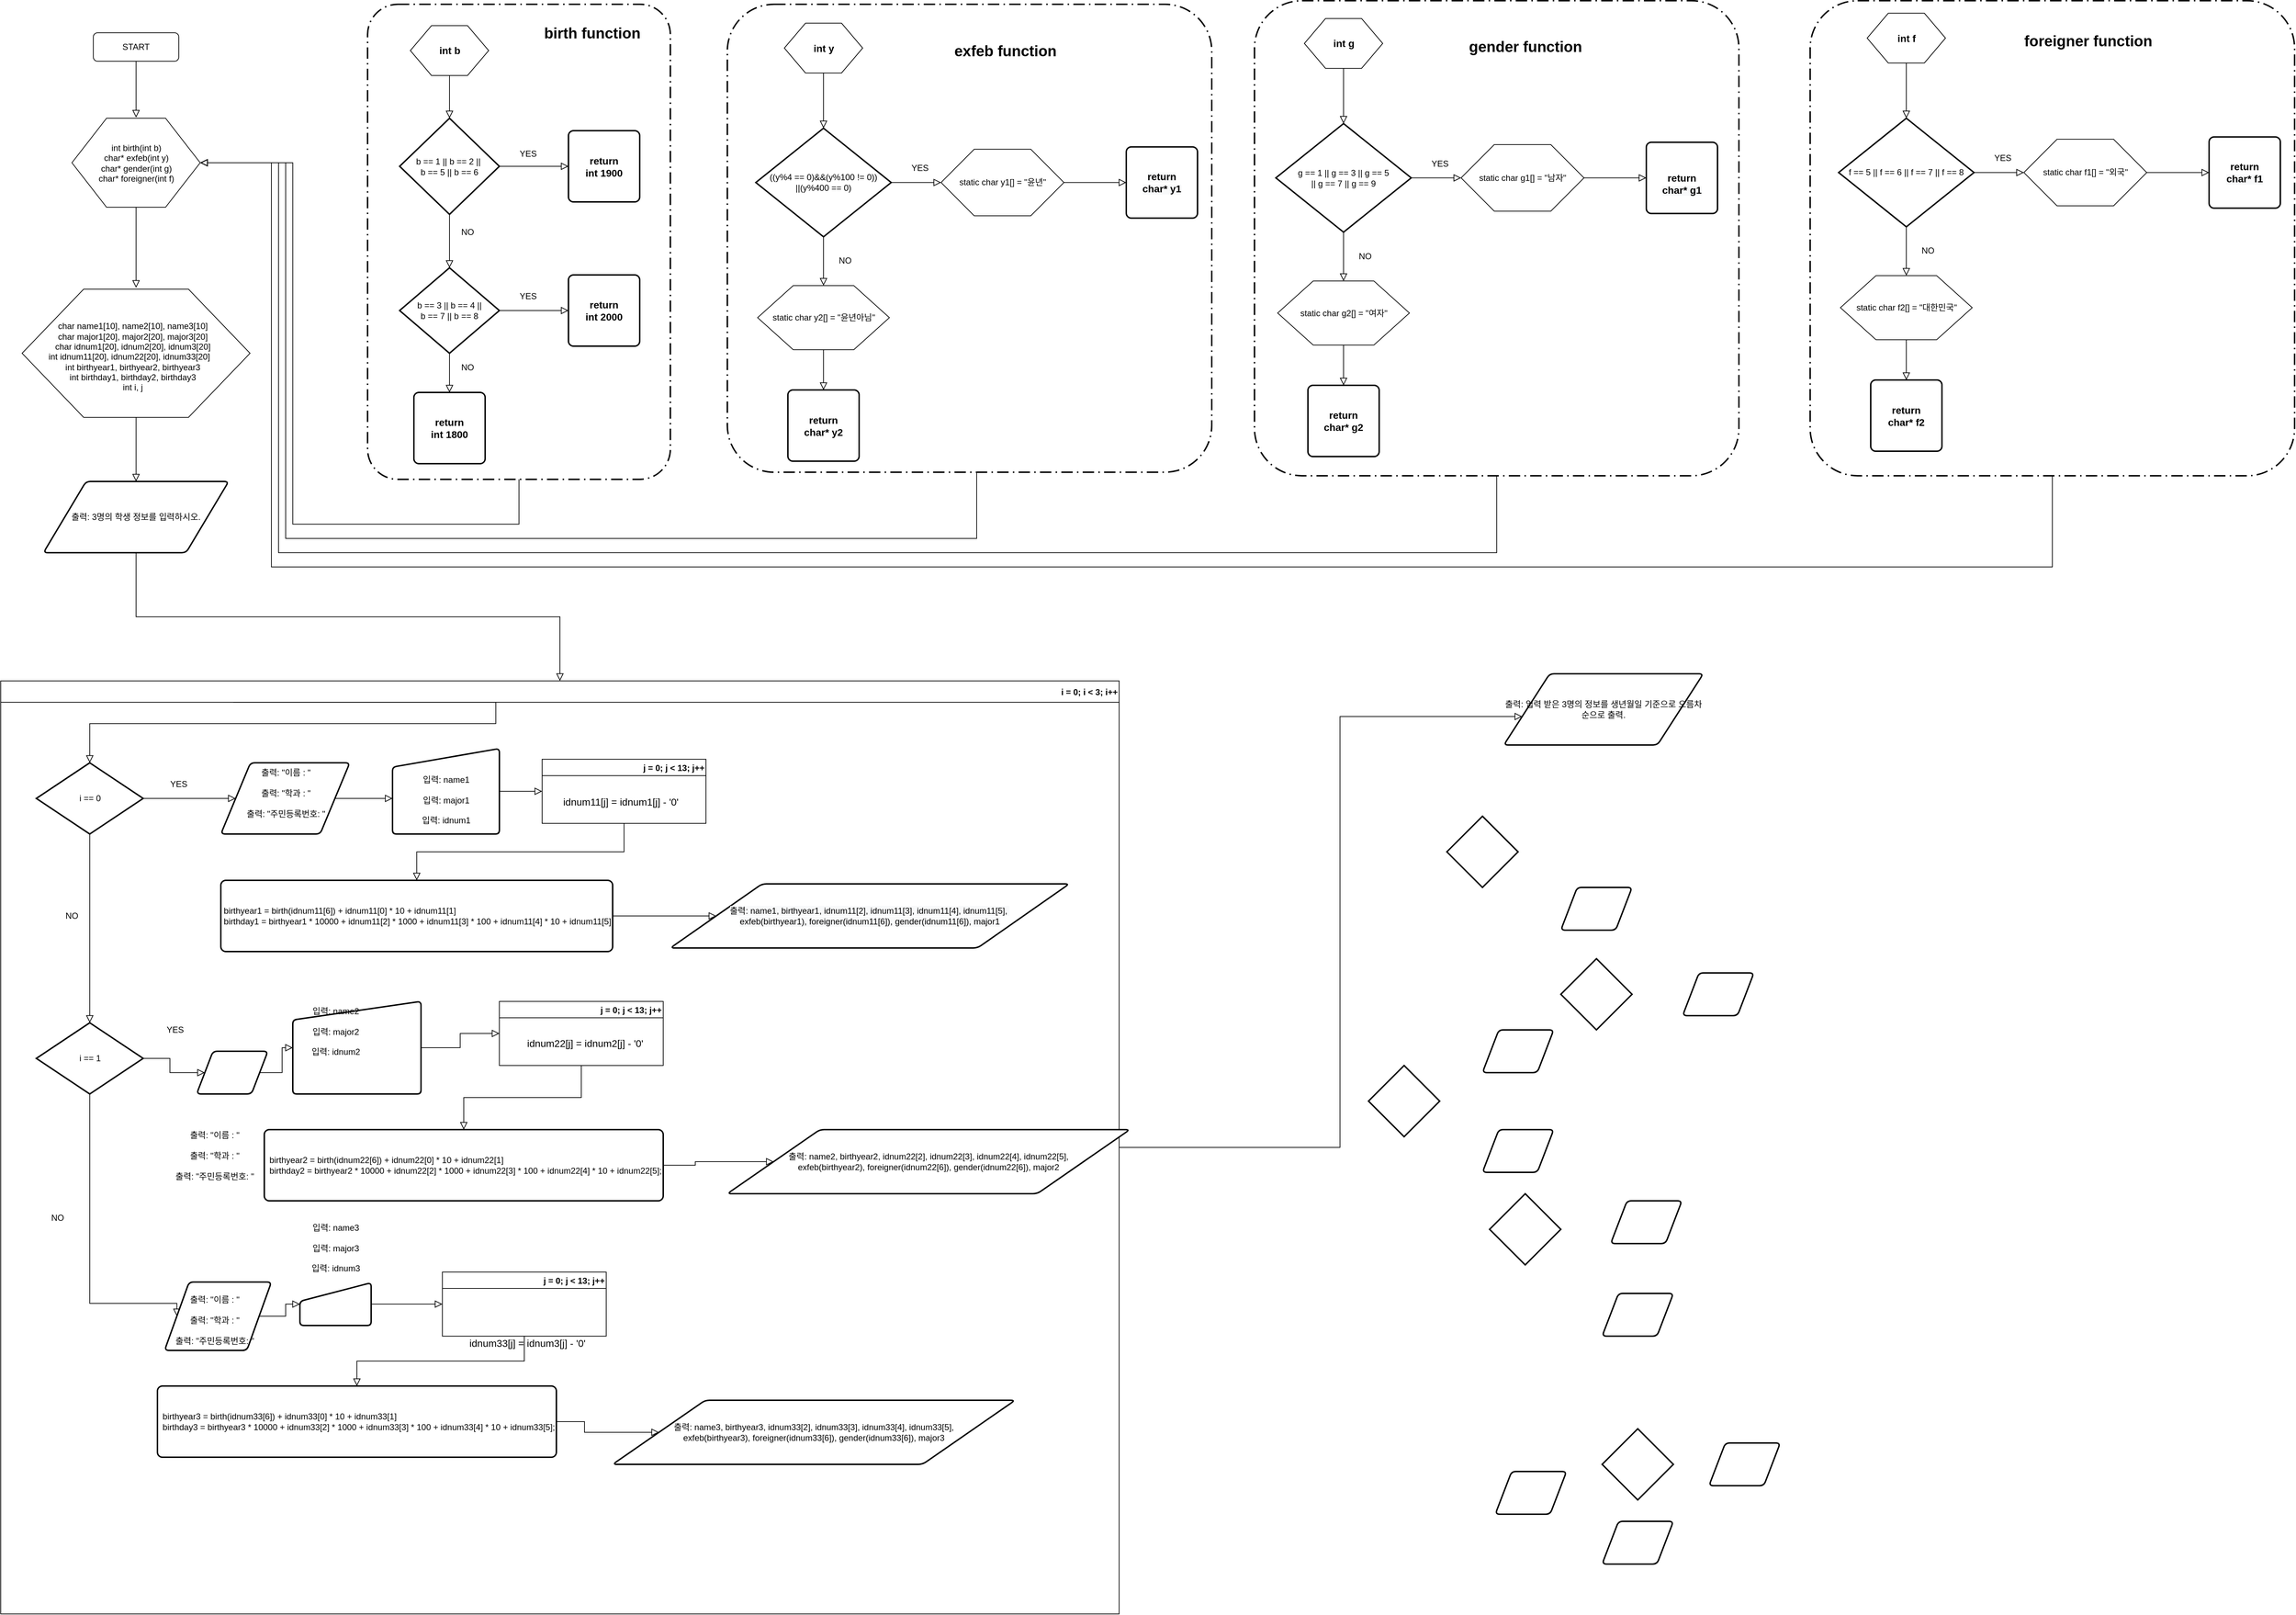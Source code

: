 <mxfile version="13.0.2" type="github">
  <diagram id="C5RBs43oDa-KdzZeNtuy" name="Page-1">
    <mxGraphModel dx="1422" dy="762" grid="1" gridSize="10" guides="1" tooltips="1" connect="1" arrows="1" fold="1" page="1" pageScale="1" pageWidth="827" pageHeight="1169" math="0" shadow="0">
      <root>
        <mxCell id="WIyWlLk6GJQsqaUBKTNV-0" />
        <mxCell id="WIyWlLk6GJQsqaUBKTNV-1" parent="WIyWlLk6GJQsqaUBKTNV-0" />
        <mxCell id="4wiE9PDr9LPtzBybS5Zg-10" style="edgeStyle=orthogonalEdgeStyle;rounded=0;orthogonalLoop=1;jettySize=auto;html=1;endArrow=block;endFill=0;endSize=8;exitX=0.5;exitY=1;exitDx=0;exitDy=0;" parent="WIyWlLk6GJQsqaUBKTNV-1" source="WIyWlLk6GJQsqaUBKTNV-3" edge="1">
          <mxGeometry relative="1" as="geometry">
            <Array as="points" />
            <mxPoint x="190" y="130" as="sourcePoint" />
            <mxPoint x="220" y="199" as="targetPoint" />
          </mxGeometry>
        </mxCell>
        <mxCell id="WIyWlLk6GJQsqaUBKTNV-3" value="START" style="rounded=1;whiteSpace=wrap;html=1;fontSize=12;glass=0;strokeWidth=1;shadow=0;" parent="WIyWlLk6GJQsqaUBKTNV-1" vertex="1">
          <mxGeometry x="160" y="80" width="120" height="40" as="geometry" />
        </mxCell>
        <mxCell id="4wiE9PDr9LPtzBybS5Zg-16" style="edgeStyle=orthogonalEdgeStyle;rounded=0;orthogonalLoop=1;jettySize=auto;html=1;exitX=1;exitY=0.5;exitDx=0;exitDy=0;endArrow=block;endFill=0;endSize=8;strokeColor=#FFFFFF;" parent="WIyWlLk6GJQsqaUBKTNV-1" source="4wiE9PDr9LPtzBybS5Zg-6" edge="1">
          <mxGeometry relative="1" as="geometry">
            <mxPoint x="510" y="260" as="targetPoint" />
          </mxGeometry>
        </mxCell>
        <mxCell id="Ko7_Mq95beZ5ZsDXgUVJ-6" style="edgeStyle=orthogonalEdgeStyle;rounded=0;jumpSize=6;orthogonalLoop=1;jettySize=auto;html=1;exitX=0.5;exitY=1;exitDx=0;exitDy=0;endArrow=block;endFill=0;endSize=8;" parent="WIyWlLk6GJQsqaUBKTNV-1" source="4wiE9PDr9LPtzBybS5Zg-6" target="Ko7_Mq95beZ5ZsDXgUVJ-3" edge="1">
          <mxGeometry relative="1" as="geometry" />
        </mxCell>
        <mxCell id="4wiE9PDr9LPtzBybS5Zg-6" value="" style="verticalLabelPosition=bottom;verticalAlign=top;html=1;shape=hexagon;perimeter=hexagonPerimeter2;arcSize=6;size=0.27;" parent="WIyWlLk6GJQsqaUBKTNV-1" vertex="1">
          <mxGeometry x="60" y="440" width="320" height="180" as="geometry" />
        </mxCell>
        <mxCell id="Ko7_Mq95beZ5ZsDXgUVJ-2" style="edgeStyle=orthogonalEdgeStyle;rounded=0;orthogonalLoop=1;jettySize=auto;html=1;exitX=0.5;exitY=1;exitDx=0;exitDy=0;endArrow=block;endFill=0;jumpSize=6;endSize=8;" parent="WIyWlLk6GJQsqaUBKTNV-1" source="4wiE9PDr9LPtzBybS5Zg-9" edge="1">
          <mxGeometry relative="1" as="geometry">
            <mxPoint x="220" y="438" as="targetPoint" />
            <Array as="points">
              <mxPoint x="220" y="438" />
              <mxPoint x="220" y="438" />
            </Array>
          </mxGeometry>
        </mxCell>
        <mxCell id="4wiE9PDr9LPtzBybS5Zg-9" value="" style="verticalLabelPosition=bottom;verticalAlign=top;html=1;shape=hexagon;perimeter=hexagonPerimeter2;arcSize=6;size=0.27;" parent="WIyWlLk6GJQsqaUBKTNV-1" vertex="1">
          <mxGeometry x="130" y="200" width="180" height="125" as="geometry" />
        </mxCell>
        <mxCell id="4wiE9PDr9LPtzBybS5Zg-11" value="&lt;div&gt;int birth(int b)&lt;/div&gt;&lt;div&gt;char* exfeb(int y)&lt;/div&gt;&lt;div&gt;char* gender(int g)&lt;/div&gt;&lt;div&gt;char* foreigner(int f)&lt;/div&gt;" style="text;html=1;resizable=0;autosize=1;align=center;verticalAlign=middle;points=[];fillColor=none;strokeColor=none;rounded=0;" parent="WIyWlLk6GJQsqaUBKTNV-1" vertex="1">
          <mxGeometry x="160" y="232.5" width="120" height="60" as="geometry" />
        </mxCell>
        <mxCell id="4wiE9PDr9LPtzBybS5Zg-12" value="&lt;span style=&quot;font-family: monospace ; font-size: 0px&quot;&gt;%3CmxGraphModel%3E%3Croot%3E%3CmxCell%20id%3D%220%22%2F%3E%3CmxCell%20id%3D%221%22%20parent%3D%220%22%2F%3E%3CmxCell%20id%3D%222%22%20value%3D%22%26lt%3Bdiv%26gt%3Bint%20birth(int%20b)%26lt%3B%2Fdiv%26gt%3B%26lt%3Bdiv%26gt%3Bchar*%20exfeb(int%20y)%26lt%3B%2Fdiv%26gt%3B%26lt%3Bdiv%26gt%3Bchar*%20gender(int%20g)%26lt%3B%2Fdiv%26gt%3B%26lt%3Bdiv%26gt%3Bchar*%20foreigner(int%20f)%26lt%3B%2Fdiv%26gt%3B%22%20style%3D%22text%3Bhtml%3D1%3Bresizable%3D0%3Bautosize%3D1%3Balign%3Dcenter%3BverticalAlign%3Dmiddle%3Bpoints%3D%5B%5D%3BfillColor%3Dnone%3BstrokeColor%3Dnone%3Brounded%3D0%3B%22%20vertex%3D%221%22%20parent%3D%221%22%3E%3CmxGeometry%20x%3D%2230%22%20y%3D%22170%22%20width%3D%22120%22%20height%3D%2260%22%20as%3D%22geometry%22%2F%3E%3C%2FmxCell%3E%3C%2Froot%3E%3C%2FmxGraphModel%3E&lt;/span&gt;&lt;font face=&quot;monospace&quot;&gt;&lt;span style=&quot;font-size: 0px&quot;&gt;&lt;span&gt;char name1[10];&lt;/span&gt;&lt;span&gt;  &lt;/span&gt;&lt;span&gt;//이름 입력 문자열 선언(3개)&lt;/span&gt;&lt;/span&gt;&lt;/font&gt;&lt;div&gt;&lt;font face=&quot;monospace&quot;&gt;&lt;span style=&quot;font-size: 0px&quot;&gt;&lt;span&gt; &lt;/span&gt;char name2[10];&lt;/span&gt;&lt;/font&gt;&lt;/div&gt;&lt;div&gt;&lt;font face=&quot;monospace&quot;&gt;&lt;span style=&quot;font-size: 0px&quot;&gt;&lt;span&gt; &lt;/span&gt;char name3[10];&lt;/span&gt;&lt;/font&gt;&lt;/div&gt;&lt;div&gt;&lt;font face=&quot;monospace&quot;&gt;&lt;span style=&quot;font-size: 0px&quot;&gt;&lt;span&gt; &lt;/span&gt;char major1[20];&lt;span&gt; &lt;/span&gt;//학과 입력 문자열 선언(3개)&lt;span&gt; &lt;/span&gt;&lt;/span&gt;&lt;/font&gt;&lt;/div&gt;&lt;div&gt;&lt;font face=&quot;monospace&quot;&gt;&lt;span style=&quot;font-size: 0px&quot;&gt;&lt;span&gt; &lt;/span&gt;char major2[20];&lt;/span&gt;&lt;/font&gt;&lt;/div&gt;&lt;div&gt;&lt;font face=&quot;monospace&quot;&gt;&lt;span style=&quot;font-size: 0px&quot;&gt;&lt;span&gt; &lt;/span&gt;char major3[20];&lt;/span&gt;&lt;/font&gt;&lt;/div&gt;&lt;div&gt;&lt;font face=&quot;monospace&quot;&gt;&lt;span style=&quot;font-size: 0px&quot;&gt;&lt;span&gt; &lt;/span&gt;char idnum1[13];&lt;span&gt; &lt;/span&gt;//주민등록번호 문자열 선언(3개)&lt;/span&gt;&lt;/font&gt;&lt;/div&gt;&lt;div&gt;&lt;font face=&quot;monospace&quot;&gt;&lt;span style=&quot;font-size: 0px&quot;&gt;&lt;span&gt; &lt;/span&gt;int idnum11[13];&lt;span&gt; &lt;/span&gt;//(문자열 주민등록번호 변환목적)숫자열 주민등록번호 선언(3개)&amp;nbsp; &amp;nbsp;&lt;/span&gt;&lt;/font&gt;&lt;/div&gt;&lt;div&gt;&lt;font face=&quot;monospace&quot;&gt;&lt;span style=&quot;font-size: 0px&quot;&gt;&lt;span&gt; &lt;/span&gt;char idnum2[13];&lt;/span&gt;&lt;/font&gt;&lt;/div&gt;&lt;div&gt;&lt;font face=&quot;monospace&quot;&gt;&lt;span style=&quot;font-size: 0px&quot;&gt;&lt;span&gt; &lt;/span&gt;int idnum22[13];&lt;/span&gt;&lt;/font&gt;&lt;/div&gt;&lt;div&gt;&lt;font face=&quot;monospace&quot;&gt;&lt;span style=&quot;font-size: 0px&quot;&gt;&lt;span&gt; &lt;/span&gt;char idnum3[13];&lt;/span&gt;&lt;/font&gt;&lt;/div&gt;&lt;div&gt;&lt;font face=&quot;monospace&quot;&gt;&lt;span style=&quot;font-size: 0px&quot;&gt;&lt;span&gt; &lt;/span&gt;int idnum33[13];&lt;/span&gt;&lt;/font&gt;&lt;/div&gt;&lt;div&gt;&lt;font face=&quot;monospace&quot;&gt;&lt;span style=&quot;font-size: 0px&quot;&gt;&lt;span&gt; &lt;/span&gt;int birthyear1, birthyear2, birthyear3;&lt;span&gt;  &lt;/span&gt;//출생년도 출력용 변수 선언(3개)&lt;/span&gt;&lt;/font&gt;&lt;/div&gt;&lt;div&gt;&lt;font face=&quot;monospace&quot;&gt;&lt;span style=&quot;font-size: 0px&quot;&gt;&lt;span&gt; &lt;/span&gt;int birthday1, birthday2, birthday3;&lt;span&gt;  &lt;/span&gt;//생년월일 비교용 변수 선언(3개)&lt;/span&gt;&lt;/font&gt;&lt;/div&gt;&lt;div&gt;&lt;font face=&quot;monospace&quot;&gt;&lt;span style=&quot;font-size: 0px&quot;&gt;&lt;br&gt;&lt;/span&gt;&lt;/font&gt;&lt;/div&gt;&lt;div&gt;&lt;font face=&quot;monospace&quot;&gt;&lt;span style=&quot;font-size: 0px&quot;&gt;&lt;span&gt; &lt;/span&gt;int i, j;&lt;/span&gt;&lt;/font&gt;&lt;/div&gt;" style="text;html=1;resizable=0;autosize=1;align=center;verticalAlign=middle;points=[];fillColor=none;strokeColor=none;rounded=0;" parent="WIyWlLk6GJQsqaUBKTNV-1" vertex="1">
          <mxGeometry x="320" y="70" width="20" height="290" as="geometry" />
        </mxCell>
        <mxCell id="4wiE9PDr9LPtzBybS5Zg-15" value="&lt;div&gt;char name1[10], name2[10], name3[10]&lt;/div&gt;&lt;div&gt;&lt;span&gt; &lt;/span&gt;char major1[20], major2[20], major3[20]&lt;/div&gt;&lt;div&gt;&lt;span&gt; &lt;/span&gt;char idnum1[20], idnum2[20], idnum3[20]&lt;/div&gt;&lt;div&gt;&lt;span&gt; &lt;/span&gt;int idnum11[20], idnum22[20], idnum33[20]&amp;nbsp; &amp;nbsp;&lt;/div&gt;&lt;div&gt;&lt;span&gt; &lt;/span&gt;int birthyear1, birthyear2, birthyear3&lt;/div&gt;&lt;div&gt;&lt;span&gt; &lt;/span&gt;int birthday1, birthday2, birthday3&lt;/div&gt;&lt;div&gt;&lt;span&gt;int i, j&lt;/span&gt;&lt;br&gt;&lt;/div&gt;" style="text;html=1;resizable=0;autosize=1;align=center;verticalAlign=middle;points=[];fillColor=none;strokeColor=none;rounded=0;" parent="WIyWlLk6GJQsqaUBKTNV-1" vertex="1">
          <mxGeometry x="90" y="485" width="250" height="100" as="geometry" />
        </mxCell>
        <mxCell id="lSgKYJNW8RAeHyvgfnGF-132" style="edgeStyle=orthogonalEdgeStyle;rounded=0;orthogonalLoop=1;jettySize=auto;html=1;endArrow=block;endFill=0;endSize=8;" parent="WIyWlLk6GJQsqaUBKTNV-1" source="Ko7_Mq95beZ5ZsDXgUVJ-3" target="Ko7_Mq95beZ5ZsDXgUVJ-7" edge="1">
          <mxGeometry relative="1" as="geometry" />
        </mxCell>
        <mxCell id="Ko7_Mq95beZ5ZsDXgUVJ-3" value="출력: 3명의 학생 정보를 입력하시오." style="shape=parallelogram;html=1;strokeWidth=2;perimeter=parallelogramPerimeter;whiteSpace=wrap;rounded=1;arcSize=12;size=0.23;" parent="WIyWlLk6GJQsqaUBKTNV-1" vertex="1">
          <mxGeometry x="90" y="710" width="260" height="100" as="geometry" />
        </mxCell>
        <mxCell id="lSgKYJNW8RAeHyvgfnGF-131" style="edgeStyle=orthogonalEdgeStyle;rounded=0;orthogonalLoop=1;jettySize=auto;html=1;endArrow=block;endFill=0;endSize=8;" parent="WIyWlLk6GJQsqaUBKTNV-1" source="Ko7_Mq95beZ5ZsDXgUVJ-7" target="Ko7_Mq95beZ5ZsDXgUVJ-29" edge="1">
          <mxGeometry relative="1" as="geometry">
            <Array as="points">
              <mxPoint x="1910" y="1645" />
              <mxPoint x="1910" y="1040" />
            </Array>
          </mxGeometry>
        </mxCell>
        <mxCell id="Ko7_Mq95beZ5ZsDXgUVJ-7" value="i = 0; i &lt; 3; i++" style="swimlane;align=right;startSize=30;" parent="WIyWlLk6GJQsqaUBKTNV-1" vertex="1">
          <mxGeometry x="30" y="990" width="1570" height="1310" as="geometry" />
        </mxCell>
        <mxCell id="lSgKYJNW8RAeHyvgfnGF-13" value="" style="edgeStyle=orthogonalEdgeStyle;rounded=0;orthogonalLoop=1;jettySize=auto;html=1;endArrow=block;endFill=0;endSize=8;" parent="Ko7_Mq95beZ5ZsDXgUVJ-7" source="Ko7_Mq95beZ5ZsDXgUVJ-8" target="Ko7_Mq95beZ5ZsDXgUVJ-37" edge="1">
          <mxGeometry relative="1" as="geometry" />
        </mxCell>
        <mxCell id="Ko7_Mq95beZ5ZsDXgUVJ-8" value="j = 0; j &lt; 13; j++" style="swimlane;align=right;" parent="Ko7_Mq95beZ5ZsDXgUVJ-7" vertex="1">
          <mxGeometry x="760" y="110" width="230" height="90" as="geometry" />
        </mxCell>
        <mxCell id="lSgKYJNW8RAeHyvgfnGF-7" value="&lt;font style=&quot;font-size: 14px&quot;&gt;idnum11[j] = idnum1[j] - &#39;0&#39;&lt;/font&gt;" style="text;html=1;align=center;verticalAlign=middle;resizable=0;points=[];autosize=1;" parent="Ko7_Mq95beZ5ZsDXgUVJ-8" vertex="1">
          <mxGeometry x="20" y="50" width="180" height="20" as="geometry" />
        </mxCell>
        <mxCell id="lSgKYJNW8RAeHyvgfnGF-10" value="" style="edgeStyle=orthogonalEdgeStyle;rounded=0;orthogonalLoop=1;jettySize=auto;html=1;endArrow=block;endFill=0;endSize=8;" parent="Ko7_Mq95beZ5ZsDXgUVJ-7" source="Ko7_Mq95beZ5ZsDXgUVJ-9" target="Ko7_Mq95beZ5ZsDXgUVJ-39" edge="1">
          <mxGeometry relative="1" as="geometry" />
        </mxCell>
        <mxCell id="Ko7_Mq95beZ5ZsDXgUVJ-9" value="j = 0; j &lt; 13; j++" style="swimlane;align=right;" parent="Ko7_Mq95beZ5ZsDXgUVJ-7" vertex="1">
          <mxGeometry x="620" y="830" width="230" height="90" as="geometry" />
        </mxCell>
        <mxCell id="lSgKYJNW8RAeHyvgfnGF-9" value="&lt;font style=&quot;font-size: 14px&quot;&gt;idnum33[j] = idnum3[j] - &#39;0&#39;&lt;/font&gt;" style="text;html=1;align=center;verticalAlign=middle;resizable=0;points=[];autosize=1;" parent="Ko7_Mq95beZ5ZsDXgUVJ-9" vertex="1">
          <mxGeometry x="29" y="90" width="180" height="20" as="geometry" />
        </mxCell>
        <mxCell id="Ko7_Mq95beZ5ZsDXgUVJ-75" style="edgeStyle=orthogonalEdgeStyle;rounded=0;jumpSize=6;orthogonalLoop=1;jettySize=auto;html=1;endArrow=block;endFill=0;endSize=8;" parent="Ko7_Mq95beZ5ZsDXgUVJ-7" source="Ko7_Mq95beZ5ZsDXgUVJ-11" target="Ko7_Mq95beZ5ZsDXgUVJ-13" edge="1">
          <mxGeometry relative="1" as="geometry" />
        </mxCell>
        <mxCell id="dBFYVeHw5s0hKZNI1sb_-72" style="edgeStyle=orthogonalEdgeStyle;rounded=0;orthogonalLoop=1;jettySize=auto;html=1;endArrow=block;endFill=0;endSize=8;" edge="1" parent="Ko7_Mq95beZ5ZsDXgUVJ-7" source="Ko7_Mq95beZ5ZsDXgUVJ-11" target="Ko7_Mq95beZ5ZsDXgUVJ-18">
          <mxGeometry relative="1" as="geometry" />
        </mxCell>
        <mxCell id="Ko7_Mq95beZ5ZsDXgUVJ-11" value="" style="strokeWidth=2;html=1;shape=mxgraph.flowchart.decision;whiteSpace=wrap;align=right;" parent="Ko7_Mq95beZ5ZsDXgUVJ-7" vertex="1">
          <mxGeometry x="50" y="115" width="150" height="100" as="geometry" />
        </mxCell>
        <mxCell id="Ko7_Mq95beZ5ZsDXgUVJ-12" value="i == 0" style="text;html=1;resizable=0;autosize=1;align=center;verticalAlign=middle;points=[];fillColor=none;strokeColor=none;rounded=0;" parent="Ko7_Mq95beZ5ZsDXgUVJ-7" vertex="1">
          <mxGeometry x="100" y="155" width="50" height="20" as="geometry" />
        </mxCell>
        <mxCell id="dBFYVeHw5s0hKZNI1sb_-79" style="edgeStyle=orthogonalEdgeStyle;rounded=0;orthogonalLoop=1;jettySize=auto;html=1;entryX=0;entryY=0.5;entryDx=0;entryDy=0;endArrow=block;endFill=0;endSize=8;" edge="1" parent="Ko7_Mq95beZ5ZsDXgUVJ-7" source="Ko7_Mq95beZ5ZsDXgUVJ-13" target="Ko7_Mq95beZ5ZsDXgUVJ-20">
          <mxGeometry relative="1" as="geometry">
            <Array as="points">
              <mxPoint x="125" y="874" />
            </Array>
          </mxGeometry>
        </mxCell>
        <mxCell id="dBFYVeHw5s0hKZNI1sb_-80" style="edgeStyle=orthogonalEdgeStyle;rounded=0;orthogonalLoop=1;jettySize=auto;html=1;exitX=1;exitY=0.5;exitDx=0;exitDy=0;exitPerimeter=0;endArrow=block;endFill=0;endSize=8;" edge="1" parent="Ko7_Mq95beZ5ZsDXgUVJ-7" source="Ko7_Mq95beZ5ZsDXgUVJ-13" target="Ko7_Mq95beZ5ZsDXgUVJ-19">
          <mxGeometry relative="1" as="geometry" />
        </mxCell>
        <mxCell id="Ko7_Mq95beZ5ZsDXgUVJ-13" value="" style="strokeWidth=2;html=1;shape=mxgraph.flowchart.decision;whiteSpace=wrap;align=right;" parent="Ko7_Mq95beZ5ZsDXgUVJ-7" vertex="1">
          <mxGeometry x="50" y="480" width="150" height="100" as="geometry" />
        </mxCell>
        <mxCell id="Ko7_Mq95beZ5ZsDXgUVJ-14" value="i == 1" style="text;html=1;resizable=0;autosize=1;align=center;verticalAlign=middle;points=[];fillColor=none;strokeColor=none;rounded=0;" parent="Ko7_Mq95beZ5ZsDXgUVJ-7" vertex="1">
          <mxGeometry x="100" y="520" width="50" height="20" as="geometry" />
        </mxCell>
        <mxCell id="dBFYVeHw5s0hKZNI1sb_-83" style="edgeStyle=orthogonalEdgeStyle;rounded=0;orthogonalLoop=1;jettySize=auto;html=1;endArrow=block;endFill=0;endSize=8;" edge="1" parent="Ko7_Mq95beZ5ZsDXgUVJ-7" source="Ko7_Mq95beZ5ZsDXgUVJ-17" target="Ko7_Mq95beZ5ZsDXgUVJ-38">
          <mxGeometry relative="1" as="geometry" />
        </mxCell>
        <mxCell id="Ko7_Mq95beZ5ZsDXgUVJ-17" value="j = 0; j &lt; 13; j++" style="swimlane;align=right;" parent="Ko7_Mq95beZ5ZsDXgUVJ-7" vertex="1">
          <mxGeometry x="700" y="450" width="230" height="90" as="geometry" />
        </mxCell>
        <mxCell id="lSgKYJNW8RAeHyvgfnGF-8" value="&lt;font style=&quot;font-size: 14px&quot;&gt;idnum22[j] = idnum2[j] - &#39;0&#39;&lt;/font&gt;" style="text;html=1;align=center;verticalAlign=middle;resizable=0;points=[];autosize=1;" parent="Ko7_Mq95beZ5ZsDXgUVJ-17" vertex="1">
          <mxGeometry x="30" y="49" width="180" height="20" as="geometry" />
        </mxCell>
        <mxCell id="lSgKYJNW8RAeHyvgfnGF-6" value="" style="edgeStyle=orthogonalEdgeStyle;rounded=0;orthogonalLoop=1;jettySize=auto;html=1;endArrow=block;endFill=0;endSize=8;" parent="Ko7_Mq95beZ5ZsDXgUVJ-7" source="Ko7_Mq95beZ5ZsDXgUVJ-18" target="Ko7_Mq95beZ5ZsDXgUVJ-50" edge="1">
          <mxGeometry relative="1" as="geometry">
            <Array as="points">
              <mxPoint x="530" y="165" />
              <mxPoint x="530" y="165" />
            </Array>
          </mxGeometry>
        </mxCell>
        <mxCell id="Ko7_Mq95beZ5ZsDXgUVJ-18" value="" style="shape=parallelogram;html=1;strokeWidth=2;perimeter=parallelogramPerimeter;whiteSpace=wrap;rounded=1;arcSize=12;size=0.23;align=right;" parent="Ko7_Mq95beZ5ZsDXgUVJ-7" vertex="1">
          <mxGeometry x="309" y="115" width="181" height="100" as="geometry" />
        </mxCell>
        <mxCell id="dBFYVeHw5s0hKZNI1sb_-81" style="edgeStyle=orthogonalEdgeStyle;rounded=0;orthogonalLoop=1;jettySize=auto;html=1;exitX=1;exitY=0.5;exitDx=0;exitDy=0;entryX=0;entryY=0.5;entryDx=0;entryDy=0;endArrow=block;endFill=0;endSize=8;" edge="1" parent="Ko7_Mq95beZ5ZsDXgUVJ-7" source="Ko7_Mq95beZ5ZsDXgUVJ-19" target="Ko7_Mq95beZ5ZsDXgUVJ-51">
          <mxGeometry relative="1" as="geometry" />
        </mxCell>
        <mxCell id="Ko7_Mq95beZ5ZsDXgUVJ-19" value="" style="shape=parallelogram;html=1;strokeWidth=2;perimeter=parallelogramPerimeter;whiteSpace=wrap;rounded=1;arcSize=12;size=0.23;align=right;" parent="Ko7_Mq95beZ5ZsDXgUVJ-7" vertex="1">
          <mxGeometry x="275" y="520" width="100" height="60" as="geometry" />
        </mxCell>
        <mxCell id="dBFYVeHw5s0hKZNI1sb_-85" style="edgeStyle=orthogonalEdgeStyle;rounded=0;orthogonalLoop=1;jettySize=auto;html=1;endArrow=block;endFill=0;endSize=8;" edge="1" parent="Ko7_Mq95beZ5ZsDXgUVJ-7" source="Ko7_Mq95beZ5ZsDXgUVJ-20" target="Ko7_Mq95beZ5ZsDXgUVJ-52">
          <mxGeometry relative="1" as="geometry" />
        </mxCell>
        <mxCell id="Ko7_Mq95beZ5ZsDXgUVJ-20" value="" style="shape=parallelogram;html=1;strokeWidth=2;perimeter=parallelogramPerimeter;whiteSpace=wrap;rounded=1;arcSize=12;size=0.23;align=right;" parent="Ko7_Mq95beZ5ZsDXgUVJ-7" vertex="1">
          <mxGeometry x="230" y="844" width="150" height="96" as="geometry" />
        </mxCell>
        <mxCell id="Ko7_Mq95beZ5ZsDXgUVJ-21" value="&lt;div&gt;출력: &quot;이름 : &quot;&lt;/div&gt;&lt;div&gt;&lt;br&gt;&lt;/div&gt;&lt;div&gt;출력: &quot;학과 : &quot;&lt;/div&gt;&lt;div&gt;&lt;br&gt;&lt;/div&gt;&lt;div&gt;출력: &quot;주민등록번호: &quot;&lt;/div&gt;&lt;div&gt;&lt;br&gt;&lt;/div&gt;" style="text;html=1;resizable=0;autosize=1;align=center;verticalAlign=middle;points=[];fillColor=none;strokeColor=none;rounded=0;" parent="Ko7_Mq95beZ5ZsDXgUVJ-7" vertex="1">
          <mxGeometry x="334.5" y="120" width="130" height="90" as="geometry" />
        </mxCell>
        <mxCell id="Ko7_Mq95beZ5ZsDXgUVJ-37" value="&lt;div style=&quot;text-align: justify&quot;&gt;&lt;span&gt;birthyear1 = birth(idnum11[6]) + idnum11[0] * 10 + idnum11[1]&lt;/span&gt;&lt;/div&gt;&lt;div style=&quot;text-align: justify&quot;&gt;&lt;span&gt;birthday1 = birthyear1 * 10000 + idnum11[2] * 1000 + idnum11[3] * 100 + idnum11[4] * 10 + idnum11[5]&lt;/span&gt;&lt;/div&gt;" style="rounded=1;whiteSpace=wrap;html=1;absoluteArcSize=1;arcSize=14;strokeWidth=2;align=right;" parent="Ko7_Mq95beZ5ZsDXgUVJ-7" vertex="1">
          <mxGeometry x="309" y="280" width="550" height="100" as="geometry" />
        </mxCell>
        <mxCell id="dBFYVeHw5s0hKZNI1sb_-84" style="edgeStyle=orthogonalEdgeStyle;rounded=0;orthogonalLoop=1;jettySize=auto;html=1;endArrow=block;endFill=0;endSize=8;" edge="1" parent="Ko7_Mq95beZ5ZsDXgUVJ-7" source="Ko7_Mq95beZ5ZsDXgUVJ-38" target="dBFYVeHw5s0hKZNI1sb_-70">
          <mxGeometry relative="1" as="geometry" />
        </mxCell>
        <mxCell id="Ko7_Mq95beZ5ZsDXgUVJ-38" value="&lt;div style=&quot;text-align: justify&quot;&gt;&lt;span&gt;birthyear2 = birth(idnum22[6]) + idnum22[0] * 10 + idnum22[1]&lt;/span&gt;&lt;/div&gt;&lt;div style=&quot;text-align: justify&quot;&gt;&lt;span&gt;birthday2 = birthyear2 * 10000 + idnum22[2] * 1000 + idnum22[3] * 100 + idnum22[4] * 10 + idnum22[5];&lt;/span&gt;&lt;/div&gt;" style="rounded=1;whiteSpace=wrap;html=1;absoluteArcSize=1;arcSize=14;strokeWidth=2;align=right;" parent="Ko7_Mq95beZ5ZsDXgUVJ-7" vertex="1">
          <mxGeometry x="370" y="630" width="560" height="100" as="geometry" />
        </mxCell>
        <mxCell id="dBFYVeHw5s0hKZNI1sb_-87" style="edgeStyle=orthogonalEdgeStyle;rounded=0;orthogonalLoop=1;jettySize=auto;html=1;endArrow=block;endFill=0;endSize=8;" edge="1" parent="Ko7_Mq95beZ5ZsDXgUVJ-7" source="Ko7_Mq95beZ5ZsDXgUVJ-39" target="dBFYVeHw5s0hKZNI1sb_-71">
          <mxGeometry relative="1" as="geometry" />
        </mxCell>
        <mxCell id="Ko7_Mq95beZ5ZsDXgUVJ-39" value="&lt;div style=&quot;text-align: justify&quot;&gt;&lt;span&gt;birthyear3 = birth(idnum33[6]) + idnum33[0] * 10 + idnum33[1]&lt;/span&gt;&lt;/div&gt;&lt;div style=&quot;text-align: justify&quot;&gt;&lt;span&gt;birthday3 = birthyear3 * 10000 + idnum33[2] * 1000 + idnum33[3] * 100 + idnum33[4] * 10 + idnum33[5];&lt;/span&gt;&lt;/div&gt;" style="rounded=1;whiteSpace=wrap;html=1;absoluteArcSize=1;arcSize=14;strokeWidth=2;align=right;" parent="Ko7_Mq95beZ5ZsDXgUVJ-7" vertex="1">
          <mxGeometry x="220" y="990" width="560" height="100" as="geometry" />
        </mxCell>
        <mxCell id="dBFYVeHw5s0hKZNI1sb_-76" style="edgeStyle=orthogonalEdgeStyle;rounded=0;orthogonalLoop=1;jettySize=auto;html=1;entryX=0;entryY=0.5;entryDx=0;entryDy=0;endArrow=block;endFill=0;endSize=8;" edge="1" parent="Ko7_Mq95beZ5ZsDXgUVJ-7" source="Ko7_Mq95beZ5ZsDXgUVJ-50" target="Ko7_Mq95beZ5ZsDXgUVJ-8">
          <mxGeometry relative="1" as="geometry" />
        </mxCell>
        <mxCell id="Ko7_Mq95beZ5ZsDXgUVJ-50" value="" style="html=1;strokeWidth=2;shape=manualInput;whiteSpace=wrap;rounded=1;size=26;arcSize=11;align=right;" parent="Ko7_Mq95beZ5ZsDXgUVJ-7" vertex="1">
          <mxGeometry x="550" y="95" width="150" height="120" as="geometry" />
        </mxCell>
        <mxCell id="dBFYVeHw5s0hKZNI1sb_-82" style="edgeStyle=orthogonalEdgeStyle;rounded=0;orthogonalLoop=1;jettySize=auto;html=1;exitX=1;exitY=0.5;exitDx=0;exitDy=0;entryX=0;entryY=0.5;entryDx=0;entryDy=0;endArrow=block;endFill=0;endSize=8;" edge="1" parent="Ko7_Mq95beZ5ZsDXgUVJ-7" source="Ko7_Mq95beZ5ZsDXgUVJ-51" target="Ko7_Mq95beZ5ZsDXgUVJ-17">
          <mxGeometry relative="1" as="geometry" />
        </mxCell>
        <mxCell id="Ko7_Mq95beZ5ZsDXgUVJ-51" value="" style="html=1;strokeWidth=2;shape=manualInput;whiteSpace=wrap;rounded=1;size=26;arcSize=11;align=right;" parent="Ko7_Mq95beZ5ZsDXgUVJ-7" vertex="1">
          <mxGeometry x="410" y="450" width="180" height="130" as="geometry" />
        </mxCell>
        <mxCell id="dBFYVeHw5s0hKZNI1sb_-86" style="edgeStyle=orthogonalEdgeStyle;rounded=0;orthogonalLoop=1;jettySize=auto;html=1;exitX=1;exitY=0.5;exitDx=0;exitDy=0;entryX=0;entryY=0.5;entryDx=0;entryDy=0;endArrow=block;endFill=0;endSize=8;" edge="1" parent="Ko7_Mq95beZ5ZsDXgUVJ-7" source="Ko7_Mq95beZ5ZsDXgUVJ-52" target="Ko7_Mq95beZ5ZsDXgUVJ-9">
          <mxGeometry relative="1" as="geometry" />
        </mxCell>
        <mxCell id="Ko7_Mq95beZ5ZsDXgUVJ-52" value="" style="html=1;strokeWidth=2;shape=manualInput;whiteSpace=wrap;rounded=1;size=26;arcSize=11;align=right;" parent="Ko7_Mq95beZ5ZsDXgUVJ-7" vertex="1">
          <mxGeometry x="420" y="845" width="100" height="60" as="geometry" />
        </mxCell>
        <mxCell id="Ko7_Mq95beZ5ZsDXgUVJ-53" value="&lt;div&gt;&lt;br&gt;&lt;/div&gt;&lt;div&gt;입력: name1&lt;/div&gt;&lt;div&gt;&lt;br&gt;&lt;/div&gt;&lt;div&gt;입력: major1&lt;/div&gt;&lt;div&gt;&lt;br&gt;&lt;/div&gt;&lt;div&gt;입력: idnum1&lt;/div&gt;" style="text;html=1;resizable=0;autosize=1;align=center;verticalAlign=middle;points=[];fillColor=none;strokeColor=none;rounded=0;" parent="Ko7_Mq95beZ5ZsDXgUVJ-7" vertex="1">
          <mxGeometry x="580" y="115" width="90" height="90" as="geometry" />
        </mxCell>
        <mxCell id="Ko7_Mq95beZ5ZsDXgUVJ-54" value="&lt;div&gt;&lt;br&gt;&lt;/div&gt;&lt;div&gt;입력: name2&lt;/div&gt;&lt;div&gt;&lt;br&gt;&lt;/div&gt;&lt;div&gt;입력: major2&lt;/div&gt;&lt;div&gt;&lt;br&gt;&lt;/div&gt;&lt;div&gt;입력: idnum2&lt;/div&gt;" style="text;html=1;resizable=0;autosize=1;align=center;verticalAlign=middle;points=[];fillColor=none;strokeColor=none;rounded=0;" parent="Ko7_Mq95beZ5ZsDXgUVJ-7" vertex="1">
          <mxGeometry x="425" y="440" width="90" height="90" as="geometry" />
        </mxCell>
        <mxCell id="Ko7_Mq95beZ5ZsDXgUVJ-55" value="&lt;div&gt;&lt;br&gt;&lt;/div&gt;&lt;div&gt;입력: name3&lt;/div&gt;&lt;div&gt;&lt;br&gt;&lt;/div&gt;&lt;div&gt;입력: major3&lt;/div&gt;&lt;div&gt;&lt;br&gt;&lt;/div&gt;&lt;div&gt;입력: idnum3&lt;/div&gt;" style="text;html=1;resizable=0;autosize=1;align=center;verticalAlign=middle;points=[];fillColor=none;strokeColor=none;rounded=0;" parent="Ko7_Mq95beZ5ZsDXgUVJ-7" vertex="1">
          <mxGeometry x="425" y="744" width="90" height="90" as="geometry" />
        </mxCell>
        <mxCell id="Ko7_Mq95beZ5ZsDXgUVJ-56" value="&lt;div&gt;출력: &quot;이름 : &quot;&lt;/div&gt;&lt;div&gt;&lt;br&gt;&lt;/div&gt;&lt;div&gt;출력: &quot;학과 : &quot;&lt;/div&gt;&lt;div&gt;&lt;br&gt;&lt;/div&gt;&lt;div&gt;출력: &quot;주민등록번호: &quot;&lt;/div&gt;&lt;div&gt;&lt;br&gt;&lt;/div&gt;" style="text;html=1;resizable=0;autosize=1;align=center;verticalAlign=middle;points=[];fillColor=none;strokeColor=none;rounded=0;" parent="Ko7_Mq95beZ5ZsDXgUVJ-7" vertex="1">
          <mxGeometry x="235" y="629" width="130" height="90" as="geometry" />
        </mxCell>
        <mxCell id="Ko7_Mq95beZ5ZsDXgUVJ-57" value="&lt;div&gt;출력: &quot;이름 : &quot;&lt;/div&gt;&lt;div&gt;&lt;br&gt;&lt;/div&gt;&lt;div&gt;출력: &quot;학과 : &quot;&lt;/div&gt;&lt;div&gt;&lt;br&gt;&lt;/div&gt;&lt;div&gt;출력: &quot;주민등록번호: &quot;&lt;/div&gt;&lt;div&gt;&lt;br&gt;&lt;/div&gt;" style="text;html=1;resizable=0;autosize=1;align=center;verticalAlign=middle;points=[];fillColor=none;strokeColor=none;rounded=0;" parent="Ko7_Mq95beZ5ZsDXgUVJ-7" vertex="1">
          <mxGeometry x="235" y="860" width="130" height="90" as="geometry" />
        </mxCell>
        <mxCell id="Ko7_Mq95beZ5ZsDXgUVJ-87" style="edgeStyle=orthogonalEdgeStyle;rounded=0;jumpSize=6;orthogonalLoop=1;jettySize=auto;html=1;endArrow=block;endFill=0;endSize=8;entryX=0.5;entryY=0;entryDx=0;entryDy=0;entryPerimeter=0;exitX=0.208;exitY=0.023;exitDx=0;exitDy=0;exitPerimeter=0;" parent="Ko7_Mq95beZ5ZsDXgUVJ-7" source="Ko7_Mq95beZ5ZsDXgUVJ-7" target="Ko7_Mq95beZ5ZsDXgUVJ-11" edge="1">
          <mxGeometry relative="1" as="geometry">
            <mxPoint x="265" y="60" as="sourcePoint" />
            <mxPoint x="265" y="210" as="targetPoint" />
            <Array as="points">
              <mxPoint x="695" y="30" />
              <mxPoint x="695" y="60" />
              <mxPoint x="125" y="60" />
            </Array>
          </mxGeometry>
        </mxCell>
        <mxCell id="Ko7_Mq95beZ5ZsDXgUVJ-88" value="YES" style="text;html=1;strokeColor=none;fillColor=none;align=center;verticalAlign=middle;whiteSpace=wrap;rounded=0;" parent="Ko7_Mq95beZ5ZsDXgUVJ-7" vertex="1">
          <mxGeometry x="230" y="135" width="40" height="20" as="geometry" />
        </mxCell>
        <mxCell id="Ko7_Mq95beZ5ZsDXgUVJ-89" value="NO" style="text;html=1;strokeColor=none;fillColor=none;align=center;verticalAlign=middle;whiteSpace=wrap;rounded=0;" parent="Ko7_Mq95beZ5ZsDXgUVJ-7" vertex="1">
          <mxGeometry x="80" y="320" width="40" height="20" as="geometry" />
        </mxCell>
        <mxCell id="dBFYVeHw5s0hKZNI1sb_-70" value="출력: name2, birthyear2, idnum22[2], idnum22[3], idnum22[4], idnum22[5], &lt;br&gt;exfeb(birthyear2), foreigner(idnum22[6]), gender(idnum22[6]), major2" style="shape=parallelogram;html=1;strokeWidth=2;perimeter=parallelogramPerimeter;whiteSpace=wrap;rounded=1;arcSize=12;size=0.23;align=center;" vertex="1" parent="Ko7_Mq95beZ5ZsDXgUVJ-7">
          <mxGeometry x="1020" y="630" width="565" height="90" as="geometry" />
        </mxCell>
        <mxCell id="dBFYVeHw5s0hKZNI1sb_-71" value="출력: name3, birthyear3, idnum33[2], idnum33[3], idnum33[4], idnum33[5], &lt;br&gt;exfeb(birthyear3), foreigner(idnum33[6]), gender(idnum33[6]), major3" style="shape=parallelogram;html=1;strokeWidth=2;perimeter=parallelogramPerimeter;whiteSpace=wrap;rounded=1;arcSize=12;size=0.23;align=center;" vertex="1" parent="Ko7_Mq95beZ5ZsDXgUVJ-7">
          <mxGeometry x="859" y="1010" width="565" height="90" as="geometry" />
        </mxCell>
        <mxCell id="dBFYVeHw5s0hKZNI1sb_-73" value="YES" style="text;html=1;strokeColor=none;fillColor=none;align=center;verticalAlign=middle;whiteSpace=wrap;rounded=0;" vertex="1" parent="Ko7_Mq95beZ5ZsDXgUVJ-7">
          <mxGeometry x="225" y="480" width="40" height="20" as="geometry" />
        </mxCell>
        <mxCell id="Ko7_Mq95beZ5ZsDXgUVJ-26" value="&lt;span style=&quot;font-family: &amp;#34;helvetica&amp;#34; ; font-size: 12px ; font-style: normal ; font-weight: 400 ; letter-spacing: normal ; text-indent: 0px ; text-transform: none ; word-spacing: 0px ; background-color: rgb(248 , 249 , 250) ; float: none ; display: inline&quot;&gt;출력: name1, birthyear1, idnum11[2], idnum11[3], idnum11[4], idnum11[5],&lt;span&gt;&amp;nbsp;&lt;/span&gt;&lt;/span&gt;&lt;br style=&quot;font-family: &amp;#34;helvetica&amp;#34; ; font-size: 12px ; font-style: normal ; font-weight: 400 ; letter-spacing: normal ; text-indent: 0px ; text-transform: none ; word-spacing: 0px ; background-color: rgb(248 , 249 , 250)&quot;&gt;&lt;span style=&quot;font-family: &amp;#34;helvetica&amp;#34; ; font-size: 12px ; font-style: normal ; font-weight: 400 ; letter-spacing: normal ; text-indent: 0px ; text-transform: none ; word-spacing: 0px ; background-color: rgb(248 , 249 , 250) ; float: none ; display: inline&quot;&gt;exfeb(birthyear1), foreigner(idnum11[6]), gender(idnum11[6]), major1&lt;/span&gt;" style="shape=parallelogram;html=1;strokeWidth=2;perimeter=parallelogramPerimeter;whiteSpace=wrap;rounded=1;arcSize=12;size=0.23;align=center;fontStyle=1" parent="Ko7_Mq95beZ5ZsDXgUVJ-7" vertex="1">
          <mxGeometry x="940" y="285" width="560" height="90" as="geometry" />
        </mxCell>
        <mxCell id="dBFYVeHw5s0hKZNI1sb_-74" style="edgeStyle=orthogonalEdgeStyle;rounded=0;orthogonalLoop=1;jettySize=auto;html=1;exitX=1;exitY=0.5;exitDx=0;exitDy=0;endArrow=block;endFill=0;endSize=8;" edge="1" parent="Ko7_Mq95beZ5ZsDXgUVJ-7" source="Ko7_Mq95beZ5ZsDXgUVJ-37" target="Ko7_Mq95beZ5ZsDXgUVJ-26">
          <mxGeometry relative="1" as="geometry" />
        </mxCell>
        <mxCell id="dBFYVeHw5s0hKZNI1sb_-77" value="NO" style="text;html=1;strokeColor=none;fillColor=none;align=center;verticalAlign=middle;whiteSpace=wrap;rounded=0;" vertex="1" parent="Ko7_Mq95beZ5ZsDXgUVJ-7">
          <mxGeometry x="60" y="744" width="40" height="20" as="geometry" />
        </mxCell>
        <mxCell id="Ko7_Mq95beZ5ZsDXgUVJ-29" value="출력: 입력 받은 3명의 정보를 생년월일 기준으로 오름차순으로 출력." style="shape=parallelogram;html=1;strokeWidth=2;perimeter=parallelogramPerimeter;whiteSpace=wrap;rounded=1;arcSize=12;size=0.23;" parent="WIyWlLk6GJQsqaUBKTNV-1" vertex="1">
          <mxGeometry x="2140" y="980" width="280" height="100" as="geometry" />
        </mxCell>
        <mxCell id="Ko7_Mq95beZ5ZsDXgUVJ-30" value="" style="strokeWidth=2;html=1;shape=mxgraph.flowchart.decision;whiteSpace=wrap;align=right;" parent="WIyWlLk6GJQsqaUBKTNV-1" vertex="1">
          <mxGeometry x="2060" y="1180" width="100" height="100" as="geometry" />
        </mxCell>
        <mxCell id="Ko7_Mq95beZ5ZsDXgUVJ-31" value="" style="strokeWidth=2;html=1;shape=mxgraph.flowchart.decision;whiteSpace=wrap;align=right;" parent="WIyWlLk6GJQsqaUBKTNV-1" vertex="1">
          <mxGeometry x="2220" y="1380" width="100" height="100" as="geometry" />
        </mxCell>
        <mxCell id="Ko7_Mq95beZ5ZsDXgUVJ-34" value="" style="strokeWidth=2;html=1;shape=mxgraph.flowchart.decision;whiteSpace=wrap;align=right;" parent="WIyWlLk6GJQsqaUBKTNV-1" vertex="1">
          <mxGeometry x="1950" y="1530" width="100" height="100" as="geometry" />
        </mxCell>
        <mxCell id="Ko7_Mq95beZ5ZsDXgUVJ-35" value="" style="strokeWidth=2;html=1;shape=mxgraph.flowchart.decision;whiteSpace=wrap;align=right;" parent="WIyWlLk6GJQsqaUBKTNV-1" vertex="1">
          <mxGeometry x="2120" y="1710" width="100" height="100" as="geometry" />
        </mxCell>
        <mxCell id="Ko7_Mq95beZ5ZsDXgUVJ-36" value="" style="strokeWidth=2;html=1;shape=mxgraph.flowchart.decision;whiteSpace=wrap;align=right;" parent="WIyWlLk6GJQsqaUBKTNV-1" vertex="1">
          <mxGeometry x="2278" y="2040" width="100" height="100" as="geometry" />
        </mxCell>
        <mxCell id="Ko7_Mq95beZ5ZsDXgUVJ-40" value="" style="shape=parallelogram;html=1;strokeWidth=2;perimeter=parallelogramPerimeter;whiteSpace=wrap;rounded=1;arcSize=12;size=0.23;align=right;" parent="WIyWlLk6GJQsqaUBKTNV-1" vertex="1">
          <mxGeometry x="2220" y="1280" width="100" height="60" as="geometry" />
        </mxCell>
        <mxCell id="Ko7_Mq95beZ5ZsDXgUVJ-41" value="" style="shape=parallelogram;html=1;strokeWidth=2;perimeter=parallelogramPerimeter;whiteSpace=wrap;rounded=1;arcSize=12;size=0.23;align=right;" parent="WIyWlLk6GJQsqaUBKTNV-1" vertex="1">
          <mxGeometry x="2110" y="1480" width="100" height="60" as="geometry" />
        </mxCell>
        <mxCell id="Ko7_Mq95beZ5ZsDXgUVJ-42" value="" style="shape=parallelogram;html=1;strokeWidth=2;perimeter=parallelogramPerimeter;whiteSpace=wrap;rounded=1;arcSize=12;size=0.23;align=right;" parent="WIyWlLk6GJQsqaUBKTNV-1" vertex="1">
          <mxGeometry x="2110" y="1620" width="100" height="60" as="geometry" />
        </mxCell>
        <mxCell id="Ko7_Mq95beZ5ZsDXgUVJ-43" value="" style="shape=parallelogram;html=1;strokeWidth=2;perimeter=parallelogramPerimeter;whiteSpace=wrap;rounded=1;arcSize=12;size=0.23;align=right;" parent="WIyWlLk6GJQsqaUBKTNV-1" vertex="1">
          <mxGeometry x="2278" y="1850" width="100" height="60" as="geometry" />
        </mxCell>
        <mxCell id="Ko7_Mq95beZ5ZsDXgUVJ-44" value="" style="shape=parallelogram;html=1;strokeWidth=2;perimeter=parallelogramPerimeter;whiteSpace=wrap;rounded=1;arcSize=12;size=0.23;align=right;" parent="WIyWlLk6GJQsqaUBKTNV-1" vertex="1">
          <mxGeometry x="2128" y="2100" width="100" height="60" as="geometry" />
        </mxCell>
        <mxCell id="Ko7_Mq95beZ5ZsDXgUVJ-45" value="" style="shape=parallelogram;html=1;strokeWidth=2;perimeter=parallelogramPerimeter;whiteSpace=wrap;rounded=1;arcSize=12;size=0.23;align=right;" parent="WIyWlLk6GJQsqaUBKTNV-1" vertex="1">
          <mxGeometry x="2278" y="2170" width="100" height="60" as="geometry" />
        </mxCell>
        <mxCell id="Ko7_Mq95beZ5ZsDXgUVJ-46" value="" style="shape=parallelogram;html=1;strokeWidth=2;perimeter=parallelogramPerimeter;whiteSpace=wrap;rounded=1;arcSize=12;size=0.23;align=right;" parent="WIyWlLk6GJQsqaUBKTNV-1" vertex="1">
          <mxGeometry x="2428" y="2060" width="100" height="60" as="geometry" />
        </mxCell>
        <mxCell id="Ko7_Mq95beZ5ZsDXgUVJ-47" value="" style="shape=parallelogram;html=1;strokeWidth=2;perimeter=parallelogramPerimeter;whiteSpace=wrap;rounded=1;arcSize=12;size=0.23;align=right;" parent="WIyWlLk6GJQsqaUBKTNV-1" vertex="1">
          <mxGeometry x="2290" y="1720" width="100" height="60" as="geometry" />
        </mxCell>
        <mxCell id="Ko7_Mq95beZ5ZsDXgUVJ-48" value="" style="shape=parallelogram;html=1;strokeWidth=2;perimeter=parallelogramPerimeter;whiteSpace=wrap;rounded=1;arcSize=12;size=0.23;align=right;" parent="WIyWlLk6GJQsqaUBKTNV-1" vertex="1">
          <mxGeometry x="2391" y="1400" width="100" height="60" as="geometry" />
        </mxCell>
        <mxCell id="lSgKYJNW8RAeHyvgfnGF-138" value="" style="edgeStyle=orthogonalEdgeStyle;rounded=0;orthogonalLoop=1;jettySize=auto;html=1;endArrow=block;endFill=0;endSize=8;" parent="WIyWlLk6GJQsqaUBKTNV-1" source="Ko7_Mq95beZ5ZsDXgUVJ-49" target="Ko7_Mq95beZ5ZsDXgUVJ-61" edge="1">
          <mxGeometry relative="1" as="geometry" />
        </mxCell>
        <mxCell id="Ko7_Mq95beZ5ZsDXgUVJ-49" value="" style="verticalLabelPosition=bottom;verticalAlign=top;html=1;shape=hexagon;perimeter=hexagonPerimeter2;arcSize=6;size=0.27;align=right;" parent="WIyWlLk6GJQsqaUBKTNV-1" vertex="1">
          <mxGeometry x="605" y="70" width="110" height="70" as="geometry" />
        </mxCell>
        <mxCell id="dBFYVeHw5s0hKZNI1sb_-2" value="" style="edgeStyle=orthogonalEdgeStyle;rounded=0;orthogonalLoop=1;jettySize=auto;html=1;endArrow=block;endFill=0;endSize=8;" edge="1" parent="WIyWlLk6GJQsqaUBKTNV-1" source="Ko7_Mq95beZ5ZsDXgUVJ-58" target="Ko7_Mq95beZ5ZsDXgUVJ-63">
          <mxGeometry relative="1" as="geometry" />
        </mxCell>
        <mxCell id="Ko7_Mq95beZ5ZsDXgUVJ-58" value="" style="verticalLabelPosition=bottom;verticalAlign=top;html=1;shape=hexagon;perimeter=hexagonPerimeter2;arcSize=6;size=0.27;align=right;" parent="WIyWlLk6GJQsqaUBKTNV-1" vertex="1">
          <mxGeometry x="1130" y="66.5" width="110" height="70" as="geometry" />
        </mxCell>
        <mxCell id="lSgKYJNW8RAeHyvgfnGF-139" value="" style="edgeStyle=orthogonalEdgeStyle;rounded=0;orthogonalLoop=1;jettySize=auto;html=1;endArrow=block;endFill=0;endSize=8;" parent="WIyWlLk6GJQsqaUBKTNV-1" source="Ko7_Mq95beZ5ZsDXgUVJ-61" target="Ko7_Mq95beZ5ZsDXgUVJ-68" edge="1">
          <mxGeometry relative="1" as="geometry" />
        </mxCell>
        <mxCell id="lSgKYJNW8RAeHyvgfnGF-140" value="" style="edgeStyle=orthogonalEdgeStyle;rounded=0;orthogonalLoop=1;jettySize=auto;html=1;endArrow=block;endFill=0;endSize=8;" parent="WIyWlLk6GJQsqaUBKTNV-1" source="Ko7_Mq95beZ5ZsDXgUVJ-61" target="Ko7_Mq95beZ5ZsDXgUVJ-62" edge="1">
          <mxGeometry relative="1" as="geometry" />
        </mxCell>
        <mxCell id="Ko7_Mq95beZ5ZsDXgUVJ-61" value="&lt;div&gt;&lt;span&gt;b == 1 || b == 2 ||&amp;nbsp;&lt;/span&gt;&lt;/div&gt;&lt;div&gt;&lt;span&gt;b == 5 || b == 6&lt;/span&gt;&lt;/div&gt;" style="strokeWidth=2;html=1;shape=mxgraph.flowchart.decision;whiteSpace=wrap;align=center;" parent="WIyWlLk6GJQsqaUBKTNV-1" vertex="1">
          <mxGeometry x="590" y="200" width="140" height="135" as="geometry" />
        </mxCell>
        <mxCell id="lSgKYJNW8RAeHyvgfnGF-142" value="" style="edgeStyle=orthogonalEdgeStyle;rounded=0;orthogonalLoop=1;jettySize=auto;html=1;endArrow=block;endFill=0;endSize=8;entryX=0;entryY=0.5;entryDx=0;entryDy=0;" parent="WIyWlLk6GJQsqaUBKTNV-1" source="Ko7_Mq95beZ5ZsDXgUVJ-62" target="Ko7_Mq95beZ5ZsDXgUVJ-67" edge="1">
          <mxGeometry relative="1" as="geometry">
            <mxPoint x="810" y="470" as="targetPoint" />
          </mxGeometry>
        </mxCell>
        <mxCell id="lSgKYJNW8RAeHyvgfnGF-143" value="" style="edgeStyle=orthogonalEdgeStyle;rounded=0;orthogonalLoop=1;jettySize=auto;html=1;endArrow=block;endFill=0;endSize=8;" parent="WIyWlLk6GJQsqaUBKTNV-1" source="Ko7_Mq95beZ5ZsDXgUVJ-62" target="Ko7_Mq95beZ5ZsDXgUVJ-66" edge="1">
          <mxGeometry relative="1" as="geometry" />
        </mxCell>
        <mxCell id="Ko7_Mq95beZ5ZsDXgUVJ-62" value="b == 3 || b == 4 ||&lt;br&gt;b == 7 || b == 8" style="strokeWidth=2;html=1;shape=mxgraph.flowchart.decision;whiteSpace=wrap;align=center;" parent="WIyWlLk6GJQsqaUBKTNV-1" vertex="1">
          <mxGeometry x="590" y="410" width="140" height="120" as="geometry" />
        </mxCell>
        <mxCell id="dBFYVeHw5s0hKZNI1sb_-18" value="" style="edgeStyle=orthogonalEdgeStyle;rounded=0;orthogonalLoop=1;jettySize=auto;html=1;endArrow=block;endFill=0;endSize=8;" edge="1" parent="WIyWlLk6GJQsqaUBKTNV-1" source="Ko7_Mq95beZ5ZsDXgUVJ-63" target="dBFYVeHw5s0hKZNI1sb_-15">
          <mxGeometry relative="1" as="geometry" />
        </mxCell>
        <mxCell id="dBFYVeHw5s0hKZNI1sb_-20" value="" style="edgeStyle=orthogonalEdgeStyle;rounded=0;orthogonalLoop=1;jettySize=auto;html=1;endArrow=block;endFill=0;endSize=8;" edge="1" parent="WIyWlLk6GJQsqaUBKTNV-1" source="Ko7_Mq95beZ5ZsDXgUVJ-63" target="dBFYVeHw5s0hKZNI1sb_-12">
          <mxGeometry relative="1" as="geometry" />
        </mxCell>
        <mxCell id="Ko7_Mq95beZ5ZsDXgUVJ-63" value="((y%4 == 0)&amp;amp;&amp;amp;(y%100 != 0))&lt;br&gt;||(y%400 == 0)" style="strokeWidth=2;html=1;shape=mxgraph.flowchart.decision;whiteSpace=wrap;align=center;" parent="WIyWlLk6GJQsqaUBKTNV-1" vertex="1">
          <mxGeometry x="1090" y="214" width="190" height="152.5" as="geometry" />
        </mxCell>
        <mxCell id="Ko7_Mq95beZ5ZsDXgUVJ-66" value="&lt;b&gt;&lt;font style=&quot;font-size: 14px&quot;&gt;return &lt;br&gt;int 1800&lt;/font&gt;&lt;/b&gt;" style="rounded=1;whiteSpace=wrap;html=1;absoluteArcSize=1;arcSize=14;strokeWidth=2;align=center;" parent="WIyWlLk6GJQsqaUBKTNV-1" vertex="1">
          <mxGeometry x="610" y="585" width="100" height="100" as="geometry" />
        </mxCell>
        <mxCell id="Ko7_Mq95beZ5ZsDXgUVJ-67" value="&lt;b&gt;&lt;font style=&quot;font-size: 14px&quot;&gt;return &lt;br&gt;int 2000&lt;/font&gt;&lt;/b&gt;" style="rounded=1;whiteSpace=wrap;html=1;absoluteArcSize=1;arcSize=14;strokeWidth=2;align=center;" parent="WIyWlLk6GJQsqaUBKTNV-1" vertex="1">
          <mxGeometry x="827" y="420" width="100" height="100" as="geometry" />
        </mxCell>
        <mxCell id="Ko7_Mq95beZ5ZsDXgUVJ-68" value="&lt;b&gt;&lt;font style=&quot;font-size: 14px&quot;&gt;return &lt;br&gt;int 1900&lt;/font&gt;&lt;/b&gt;" style="rounded=1;whiteSpace=wrap;html=1;absoluteArcSize=1;arcSize=14;strokeWidth=2;align=center;" parent="WIyWlLk6GJQsqaUBKTNV-1" vertex="1">
          <mxGeometry x="827" y="217.5" width="100" height="100" as="geometry" />
        </mxCell>
        <mxCell id="Ko7_Mq95beZ5ZsDXgUVJ-69" value="&lt;b style=&quot;font-family: &amp;#34;helvetica&amp;#34; ; font-size: 12px ; font-style: normal ; letter-spacing: normal ; text-indent: 0px ; text-transform: none ; word-spacing: 0px ; background-color: rgb(248 , 249 , 250)&quot;&gt;&lt;font style=&quot;font-size: 14px&quot;&gt;return&lt;br&gt;char* y1&lt;/font&gt;&lt;/b&gt;" style="rounded=1;whiteSpace=wrap;html=1;absoluteArcSize=1;arcSize=14;strokeWidth=2;align=center;" parent="WIyWlLk6GJQsqaUBKTNV-1" vertex="1">
          <mxGeometry x="1610" y="240.25" width="100" height="100" as="geometry" />
        </mxCell>
        <mxCell id="Ko7_Mq95beZ5ZsDXgUVJ-70" value="&lt;b style=&quot;font-family: &amp;#34;helvetica&amp;#34;&quot;&gt;&lt;font style=&quot;font-size: 14px&quot;&gt;return&lt;/font&gt;&lt;/b&gt;&lt;b style=&quot;font-family: &amp;#34;helvetica&amp;#34;&quot;&gt;&lt;font style=&quot;font-size: 14px&quot;&gt;&lt;br&gt;char* y2&lt;/font&gt;&lt;/b&gt;" style="rounded=1;whiteSpace=wrap;html=1;absoluteArcSize=1;arcSize=14;strokeWidth=2;align=center;" parent="WIyWlLk6GJQsqaUBKTNV-1" vertex="1">
          <mxGeometry x="1135" y="581.5" width="100" height="100" as="geometry" />
        </mxCell>
        <mxCell id="lSgKYJNW8RAeHyvgfnGF-134" value="&lt;div&gt;&lt;b&gt;&lt;font style=&quot;font-size: 14px&quot;&gt;int b&lt;/font&gt;&lt;/b&gt;&lt;/div&gt;" style="text;html=1;resizable=0;autosize=1;align=center;verticalAlign=middle;points=[];fillColor=none;strokeColor=none;rounded=0;" parent="WIyWlLk6GJQsqaUBKTNV-1" vertex="1">
          <mxGeometry x="635" y="95" width="50" height="20" as="geometry" />
        </mxCell>
        <mxCell id="lSgKYJNW8RAeHyvgfnGF-144" value="&lt;div&gt;YES&lt;/div&gt;" style="text;html=1;resizable=0;autosize=1;align=center;verticalAlign=middle;points=[];fillColor=none;strokeColor=none;rounded=0;" parent="WIyWlLk6GJQsqaUBKTNV-1" vertex="1">
          <mxGeometry x="750" y="240" width="40" height="20" as="geometry" />
        </mxCell>
        <mxCell id="lSgKYJNW8RAeHyvgfnGF-145" value="&lt;div&gt;YES&lt;/div&gt;" style="text;html=1;resizable=0;autosize=1;align=center;verticalAlign=middle;points=[];fillColor=none;strokeColor=none;rounded=0;" parent="WIyWlLk6GJQsqaUBKTNV-1" vertex="1">
          <mxGeometry x="750" y="440" width="40" height="20" as="geometry" />
        </mxCell>
        <mxCell id="lSgKYJNW8RAeHyvgfnGF-146" value="&lt;div&gt;NO&lt;/div&gt;" style="text;html=1;resizable=0;autosize=1;align=center;verticalAlign=middle;points=[];fillColor=none;strokeColor=none;rounded=0;" parent="WIyWlLk6GJQsqaUBKTNV-1" vertex="1">
          <mxGeometry x="670" y="350" width="30" height="20" as="geometry" />
        </mxCell>
        <mxCell id="lSgKYJNW8RAeHyvgfnGF-147" value="&lt;div&gt;NO&lt;/div&gt;" style="text;html=1;resizable=0;autosize=1;align=center;verticalAlign=middle;points=[];fillColor=none;strokeColor=none;rounded=0;" parent="WIyWlLk6GJQsqaUBKTNV-1" vertex="1">
          <mxGeometry x="670" y="540" width="30" height="20" as="geometry" />
        </mxCell>
        <mxCell id="lSgKYJNW8RAeHyvgfnGF-150" value="&lt;font style=&quot;font-size: 21px&quot;&gt;birth function&lt;/font&gt;" style="text;strokeColor=none;fillColor=none;html=1;fontSize=24;fontStyle=1;verticalAlign=middle;align=center;" parent="WIyWlLk6GJQsqaUBKTNV-1" vertex="1">
          <mxGeometry x="810" y="60" width="100" height="40" as="geometry" />
        </mxCell>
        <mxCell id="dBFYVeHw5s0hKZNI1sb_-3" value="&lt;div&gt;&lt;b&gt;&lt;font style=&quot;font-size: 14px&quot;&gt;int y&lt;/font&gt;&lt;/b&gt;&lt;/div&gt;" style="text;html=1;resizable=0;autosize=1;align=center;verticalAlign=middle;points=[];fillColor=none;strokeColor=none;rounded=0;" vertex="1" parent="WIyWlLk6GJQsqaUBKTNV-1">
          <mxGeometry x="1165" y="91.5" width="40" height="20" as="geometry" />
        </mxCell>
        <mxCell id="dBFYVeHw5s0hKZNI1sb_-4" value="&lt;font style=&quot;font-size: 21px&quot;&gt;exfeb function&lt;/font&gt;" style="text;strokeColor=none;fillColor=none;html=1;fontSize=24;fontStyle=1;verticalAlign=middle;align=center;" vertex="1" parent="WIyWlLk6GJQsqaUBKTNV-1">
          <mxGeometry x="1390" y="85" width="100" height="40" as="geometry" />
        </mxCell>
        <mxCell id="dBFYVeHw5s0hKZNI1sb_-5" value="&lt;div&gt;YES&lt;/div&gt;" style="text;html=1;resizable=0;autosize=1;align=center;verticalAlign=middle;points=[];fillColor=none;strokeColor=none;rounded=0;" vertex="1" parent="WIyWlLk6GJQsqaUBKTNV-1">
          <mxGeometry x="1300" y="260" width="40" height="20" as="geometry" />
        </mxCell>
        <mxCell id="dBFYVeHw5s0hKZNI1sb_-6" value="&lt;div&gt;NO&lt;/div&gt;" style="text;html=1;resizable=0;autosize=1;align=center;verticalAlign=middle;points=[];fillColor=none;strokeColor=none;rounded=0;" vertex="1" parent="WIyWlLk6GJQsqaUBKTNV-1">
          <mxGeometry x="1200" y="390" width="30" height="20" as="geometry" />
        </mxCell>
        <mxCell id="dBFYVeHw5s0hKZNI1sb_-28" style="edgeStyle=orthogonalEdgeStyle;rounded=0;orthogonalLoop=1;jettySize=auto;html=1;exitX=1;exitY=0.5;exitDx=0;exitDy=0;entryX=0;entryY=0.5;entryDx=0;entryDy=0;endArrow=block;endFill=0;endSize=8;" edge="1" parent="WIyWlLk6GJQsqaUBKTNV-1" source="dBFYVeHw5s0hKZNI1sb_-12" target="Ko7_Mq95beZ5ZsDXgUVJ-69">
          <mxGeometry relative="1" as="geometry" />
        </mxCell>
        <mxCell id="dBFYVeHw5s0hKZNI1sb_-12" value="" style="verticalLabelPosition=bottom;verticalAlign=top;html=1;shape=hexagon;perimeter=hexagonPerimeter2;arcSize=6;size=0.27;align=right;" vertex="1" parent="WIyWlLk6GJQsqaUBKTNV-1">
          <mxGeometry x="1350" y="243.5" width="172.5" height="93.5" as="geometry" />
        </mxCell>
        <mxCell id="dBFYVeHw5s0hKZNI1sb_-14" value="&lt;div&gt;static char y1[] = &quot;윤년&quot;&lt;/div&gt;" style="text;html=1;resizable=0;autosize=1;align=center;verticalAlign=middle;points=[];fillColor=none;strokeColor=none;rounded=0;" vertex="1" parent="WIyWlLk6GJQsqaUBKTNV-1">
          <mxGeometry x="1366.25" y="280" width="140" height="20" as="geometry" />
        </mxCell>
        <mxCell id="dBFYVeHw5s0hKZNI1sb_-29" value="" style="edgeStyle=orthogonalEdgeStyle;rounded=0;orthogonalLoop=1;jettySize=auto;html=1;endArrow=block;endFill=0;endSize=8;" edge="1" parent="WIyWlLk6GJQsqaUBKTNV-1" source="dBFYVeHw5s0hKZNI1sb_-15" target="Ko7_Mq95beZ5ZsDXgUVJ-70">
          <mxGeometry relative="1" as="geometry" />
        </mxCell>
        <mxCell id="dBFYVeHw5s0hKZNI1sb_-15" value="" style="verticalLabelPosition=bottom;verticalAlign=top;html=1;shape=hexagon;perimeter=hexagonPerimeter2;arcSize=6;size=0.27;align=right;" vertex="1" parent="WIyWlLk6GJQsqaUBKTNV-1">
          <mxGeometry x="1092.5" y="435" width="185" height="90" as="geometry" />
        </mxCell>
        <mxCell id="dBFYVeHw5s0hKZNI1sb_-16" value="&lt;div&gt;static char y2[] = &quot;윤년아님&quot;&lt;/div&gt;" style="text;html=1;resizable=0;autosize=1;align=center;verticalAlign=middle;points=[];fillColor=none;strokeColor=none;rounded=0;" vertex="1" parent="WIyWlLk6GJQsqaUBKTNV-1">
          <mxGeometry x="1105" y="470" width="160" height="20" as="geometry" />
        </mxCell>
        <mxCell id="dBFYVeHw5s0hKZNI1sb_-30" style="edgeStyle=orthogonalEdgeStyle;rounded=0;orthogonalLoop=1;jettySize=auto;html=1;entryX=1;entryY=0.5;entryDx=0;entryDy=0;endArrow=block;endFill=0;endSize=8;" edge="1" parent="WIyWlLk6GJQsqaUBKTNV-1" source="dBFYVeHw5s0hKZNI1sb_-21" target="4wiE9PDr9LPtzBybS5Zg-9">
          <mxGeometry relative="1" as="geometry">
            <Array as="points">
              <mxPoint x="1400" y="790" />
              <mxPoint x="430" y="790" />
              <mxPoint x="430" y="263" />
            </Array>
          </mxGeometry>
        </mxCell>
        <mxCell id="dBFYVeHw5s0hKZNI1sb_-21" value="" style="rounded=1;arcSize=10;dashed=1;strokeColor=#000000;fillColor=none;gradientColor=none;dashPattern=8 3 1 3;strokeWidth=2;" vertex="1" parent="WIyWlLk6GJQsqaUBKTNV-1">
          <mxGeometry x="1050" y="40" width="680" height="657" as="geometry" />
        </mxCell>
        <mxCell id="dBFYVeHw5s0hKZNI1sb_-69" style="edgeStyle=orthogonalEdgeStyle;rounded=0;orthogonalLoop=1;jettySize=auto;html=1;entryX=1;entryY=0.5;entryDx=0;entryDy=0;endArrow=block;endFill=0;endSize=8;" edge="1" parent="WIyWlLk6GJQsqaUBKTNV-1" source="lSgKYJNW8RAeHyvgfnGF-148" target="4wiE9PDr9LPtzBybS5Zg-9">
          <mxGeometry relative="1" as="geometry">
            <Array as="points">
              <mxPoint x="758" y="770" />
              <mxPoint x="440" y="770" />
              <mxPoint x="440" y="263" />
            </Array>
          </mxGeometry>
        </mxCell>
        <mxCell id="lSgKYJNW8RAeHyvgfnGF-148" value="" style="rounded=1;arcSize=10;dashed=1;strokeColor=#000000;fillColor=none;gradientColor=none;dashPattern=8 3 1 3;strokeWidth=2;" parent="WIyWlLk6GJQsqaUBKTNV-1" vertex="1">
          <mxGeometry x="545" y="40" width="425" height="667" as="geometry" />
        </mxCell>
        <mxCell id="dBFYVeHw5s0hKZNI1sb_-31" value="" style="edgeStyle=orthogonalEdgeStyle;rounded=0;orthogonalLoop=1;jettySize=auto;html=1;endArrow=block;endFill=0;endSize=8;" edge="1" parent="WIyWlLk6GJQsqaUBKTNV-1" source="dBFYVeHw5s0hKZNI1sb_-32" target="dBFYVeHw5s0hKZNI1sb_-35">
          <mxGeometry relative="1" as="geometry" />
        </mxCell>
        <mxCell id="dBFYVeHw5s0hKZNI1sb_-32" value="" style="verticalLabelPosition=bottom;verticalAlign=top;html=1;shape=hexagon;perimeter=hexagonPerimeter2;arcSize=6;size=0.27;align=right;" vertex="1" parent="WIyWlLk6GJQsqaUBKTNV-1">
          <mxGeometry x="1860" y="60" width="110" height="70" as="geometry" />
        </mxCell>
        <mxCell id="dBFYVeHw5s0hKZNI1sb_-33" value="" style="edgeStyle=orthogonalEdgeStyle;rounded=0;orthogonalLoop=1;jettySize=auto;html=1;endArrow=block;endFill=0;endSize=8;" edge="1" parent="WIyWlLk6GJQsqaUBKTNV-1" source="dBFYVeHw5s0hKZNI1sb_-35" target="dBFYVeHw5s0hKZNI1sb_-46">
          <mxGeometry relative="1" as="geometry" />
        </mxCell>
        <mxCell id="dBFYVeHw5s0hKZNI1sb_-34" value="" style="edgeStyle=orthogonalEdgeStyle;rounded=0;orthogonalLoop=1;jettySize=auto;html=1;endArrow=block;endFill=0;endSize=8;" edge="1" parent="WIyWlLk6GJQsqaUBKTNV-1" source="dBFYVeHw5s0hKZNI1sb_-35" target="dBFYVeHw5s0hKZNI1sb_-43">
          <mxGeometry relative="1" as="geometry" />
        </mxCell>
        <mxCell id="dBFYVeHw5s0hKZNI1sb_-35" value="g == 1 || g == 3 || g == 5 &lt;br&gt;|| g == 7 || g == 9" style="strokeWidth=2;html=1;shape=mxgraph.flowchart.decision;whiteSpace=wrap;align=center;" vertex="1" parent="WIyWlLk6GJQsqaUBKTNV-1">
          <mxGeometry x="1820" y="207.5" width="190" height="152.5" as="geometry" />
        </mxCell>
        <mxCell id="dBFYVeHw5s0hKZNI1sb_-36" value="&lt;b style=&quot;font-family: &amp;#34;helvetica&amp;#34; ; font-size: 12px ; font-style: normal ; letter-spacing: normal ; text-indent: 0px ; text-transform: none ; word-spacing: 0px ; background-color: rgb(248 , 249 , 250)&quot;&gt;&lt;font style=&quot;font-size: 14px&quot;&gt;&lt;br&gt;&lt;/font&gt;&lt;/b&gt;&lt;b style=&quot;font-family: &amp;#34;helvetica&amp;#34;&quot;&gt;&lt;font style=&quot;font-size: 14px&quot;&gt;return&lt;br&gt;&lt;/font&gt;&lt;/b&gt;&lt;b style=&quot;font-family: &amp;#34;helvetica&amp;#34; ; font-size: 12px ; font-style: normal ; letter-spacing: normal ; text-indent: 0px ; text-transform: none ; word-spacing: 0px ; background-color: rgb(248 , 249 , 250)&quot;&gt;&lt;font style=&quot;font-size: 14px&quot;&gt;char* g1&lt;/font&gt;&lt;/b&gt;" style="rounded=1;whiteSpace=wrap;html=1;absoluteArcSize=1;arcSize=14;strokeWidth=2;align=center;" vertex="1" parent="WIyWlLk6GJQsqaUBKTNV-1">
          <mxGeometry x="2340" y="233.75" width="100" height="100" as="geometry" />
        </mxCell>
        <mxCell id="dBFYVeHw5s0hKZNI1sb_-37" value="&lt;b style=&quot;font-family: &amp;#34;helvetica&amp;#34;&quot;&gt;&lt;font style=&quot;font-size: 14px&quot;&gt;return&lt;/font&gt;&lt;/b&gt;&lt;b style=&quot;font-family: &amp;#34;helvetica&amp;#34;&quot;&gt;&lt;font style=&quot;font-size: 14px&quot;&gt;&lt;br&gt;char* g2&lt;/font&gt;&lt;/b&gt;" style="rounded=1;whiteSpace=wrap;html=1;absoluteArcSize=1;arcSize=14;strokeWidth=2;align=center;" vertex="1" parent="WIyWlLk6GJQsqaUBKTNV-1">
          <mxGeometry x="1865" y="575" width="100" height="100" as="geometry" />
        </mxCell>
        <mxCell id="dBFYVeHw5s0hKZNI1sb_-38" value="&lt;div&gt;&lt;b&gt;&lt;font style=&quot;font-size: 14px&quot;&gt;int g&lt;/font&gt;&lt;/b&gt;&lt;/div&gt;" style="text;html=1;resizable=0;autosize=1;align=center;verticalAlign=middle;points=[];fillColor=none;strokeColor=none;rounded=0;" vertex="1" parent="WIyWlLk6GJQsqaUBKTNV-1">
          <mxGeometry x="1890" y="85" width="50" height="20" as="geometry" />
        </mxCell>
        <mxCell id="dBFYVeHw5s0hKZNI1sb_-39" value="&lt;font style=&quot;font-size: 21px&quot;&gt;gender function&lt;/font&gt;" style="text;strokeColor=none;fillColor=none;html=1;fontSize=24;fontStyle=1;verticalAlign=middle;align=center;" vertex="1" parent="WIyWlLk6GJQsqaUBKTNV-1">
          <mxGeometry x="2120" y="78.5" width="100" height="40" as="geometry" />
        </mxCell>
        <mxCell id="dBFYVeHw5s0hKZNI1sb_-40" value="&lt;div&gt;YES&lt;/div&gt;" style="text;html=1;resizable=0;autosize=1;align=center;verticalAlign=middle;points=[];fillColor=none;strokeColor=none;rounded=0;" vertex="1" parent="WIyWlLk6GJQsqaUBKTNV-1">
          <mxGeometry x="2030" y="253.5" width="40" height="20" as="geometry" />
        </mxCell>
        <mxCell id="dBFYVeHw5s0hKZNI1sb_-41" value="&lt;div&gt;NO&lt;/div&gt;" style="text;html=1;resizable=0;autosize=1;align=center;verticalAlign=middle;points=[];fillColor=none;strokeColor=none;rounded=0;" vertex="1" parent="WIyWlLk6GJQsqaUBKTNV-1">
          <mxGeometry x="1930" y="383.5" width="30" height="20" as="geometry" />
        </mxCell>
        <mxCell id="dBFYVeHw5s0hKZNI1sb_-42" style="edgeStyle=orthogonalEdgeStyle;rounded=0;orthogonalLoop=1;jettySize=auto;html=1;exitX=1;exitY=0.5;exitDx=0;exitDy=0;entryX=0;entryY=0.5;entryDx=0;entryDy=0;endArrow=block;endFill=0;endSize=8;" edge="1" parent="WIyWlLk6GJQsqaUBKTNV-1" source="dBFYVeHw5s0hKZNI1sb_-43" target="dBFYVeHw5s0hKZNI1sb_-36">
          <mxGeometry relative="1" as="geometry" />
        </mxCell>
        <mxCell id="dBFYVeHw5s0hKZNI1sb_-43" value="" style="verticalLabelPosition=bottom;verticalAlign=top;html=1;shape=hexagon;perimeter=hexagonPerimeter2;arcSize=6;size=0.27;align=right;" vertex="1" parent="WIyWlLk6GJQsqaUBKTNV-1">
          <mxGeometry x="2080" y="237" width="172.5" height="93.5" as="geometry" />
        </mxCell>
        <mxCell id="dBFYVeHw5s0hKZNI1sb_-44" value="&lt;div&gt;static char g1[] = &quot;남자&quot;&lt;/div&gt;" style="text;html=1;resizable=0;autosize=1;align=center;verticalAlign=middle;points=[];fillColor=none;strokeColor=none;rounded=0;" vertex="1" parent="WIyWlLk6GJQsqaUBKTNV-1">
          <mxGeometry x="2096.25" y="273.5" width="140" height="20" as="geometry" />
        </mxCell>
        <mxCell id="dBFYVeHw5s0hKZNI1sb_-45" value="" style="edgeStyle=orthogonalEdgeStyle;rounded=0;orthogonalLoop=1;jettySize=auto;html=1;endArrow=block;endFill=0;endSize=8;" edge="1" parent="WIyWlLk6GJQsqaUBKTNV-1" source="dBFYVeHw5s0hKZNI1sb_-46" target="dBFYVeHw5s0hKZNI1sb_-37">
          <mxGeometry relative="1" as="geometry" />
        </mxCell>
        <mxCell id="dBFYVeHw5s0hKZNI1sb_-46" value="" style="verticalLabelPosition=bottom;verticalAlign=top;html=1;shape=hexagon;perimeter=hexagonPerimeter2;arcSize=6;size=0.27;align=right;" vertex="1" parent="WIyWlLk6GJQsqaUBKTNV-1">
          <mxGeometry x="1822.5" y="428.5" width="185" height="90" as="geometry" />
        </mxCell>
        <mxCell id="dBFYVeHw5s0hKZNI1sb_-47" value="&lt;div&gt;static char g2[] = &quot;여자&quot;&lt;/div&gt;" style="text;html=1;resizable=0;autosize=1;align=center;verticalAlign=middle;points=[];fillColor=none;strokeColor=none;rounded=0;" vertex="1" parent="WIyWlLk6GJQsqaUBKTNV-1">
          <mxGeometry x="1845" y="463.5" width="140" height="20" as="geometry" />
        </mxCell>
        <mxCell id="dBFYVeHw5s0hKZNI1sb_-48" value="" style="edgeStyle=orthogonalEdgeStyle;rounded=0;orthogonalLoop=1;jettySize=auto;html=1;endArrow=block;endFill=0;endSize=8;" edge="1" parent="WIyWlLk6GJQsqaUBKTNV-1" source="dBFYVeHw5s0hKZNI1sb_-49" target="dBFYVeHw5s0hKZNI1sb_-52">
          <mxGeometry relative="1" as="geometry" />
        </mxCell>
        <mxCell id="dBFYVeHw5s0hKZNI1sb_-49" value="" style="verticalLabelPosition=bottom;verticalAlign=top;html=1;shape=hexagon;perimeter=hexagonPerimeter2;arcSize=6;size=0.27;align=right;" vertex="1" parent="WIyWlLk6GJQsqaUBKTNV-1">
          <mxGeometry x="2650" y="52.5" width="110" height="70" as="geometry" />
        </mxCell>
        <mxCell id="dBFYVeHw5s0hKZNI1sb_-50" value="" style="edgeStyle=orthogonalEdgeStyle;rounded=0;orthogonalLoop=1;jettySize=auto;html=1;endArrow=block;endFill=0;endSize=8;" edge="1" parent="WIyWlLk6GJQsqaUBKTNV-1" source="dBFYVeHw5s0hKZNI1sb_-52" target="dBFYVeHw5s0hKZNI1sb_-63">
          <mxGeometry relative="1" as="geometry" />
        </mxCell>
        <mxCell id="dBFYVeHw5s0hKZNI1sb_-51" value="" style="edgeStyle=orthogonalEdgeStyle;rounded=0;orthogonalLoop=1;jettySize=auto;html=1;endArrow=block;endFill=0;endSize=8;" edge="1" parent="WIyWlLk6GJQsqaUBKTNV-1" source="dBFYVeHw5s0hKZNI1sb_-52" target="dBFYVeHw5s0hKZNI1sb_-60">
          <mxGeometry relative="1" as="geometry" />
        </mxCell>
        <mxCell id="dBFYVeHw5s0hKZNI1sb_-52" value="f == 5 || f == 6 || f == 7 || f == 8" style="strokeWidth=2;html=1;shape=mxgraph.flowchart.decision;whiteSpace=wrap;align=center;" vertex="1" parent="WIyWlLk6GJQsqaUBKTNV-1">
          <mxGeometry x="2610" y="200" width="190" height="152.5" as="geometry" />
        </mxCell>
        <mxCell id="dBFYVeHw5s0hKZNI1sb_-53" value="&lt;b style=&quot;font-family: &amp;#34;helvetica&amp;#34;&quot;&gt;&lt;font style=&quot;font-size: 14px&quot;&gt;return&lt;/font&gt;&lt;/b&gt;&lt;b style=&quot;font-family: &amp;#34;helvetica&amp;#34; ; font-size: 12px ; font-style: normal ; letter-spacing: normal ; text-indent: 0px ; text-transform: none ; word-spacing: 0px ; background-color: rgb(248 , 249 , 250)&quot;&gt;&lt;font style=&quot;font-size: 14px&quot;&gt;&lt;br&gt;char* f1&lt;/font&gt;&lt;/b&gt;" style="rounded=1;whiteSpace=wrap;html=1;absoluteArcSize=1;arcSize=14;strokeWidth=2;align=center;" vertex="1" parent="WIyWlLk6GJQsqaUBKTNV-1">
          <mxGeometry x="3130" y="226.25" width="100" height="100" as="geometry" />
        </mxCell>
        <mxCell id="dBFYVeHw5s0hKZNI1sb_-54" value="&lt;b style=&quot;font-family: &amp;#34;helvetica&amp;#34;&quot;&gt;&lt;font style=&quot;font-size: 14px&quot;&gt;return&lt;br&gt;char* f2&lt;/font&gt;&lt;/b&gt;" style="rounded=1;whiteSpace=wrap;html=1;absoluteArcSize=1;arcSize=14;strokeWidth=2;align=center;" vertex="1" parent="WIyWlLk6GJQsqaUBKTNV-1">
          <mxGeometry x="2655" y="567.5" width="100" height="100" as="geometry" />
        </mxCell>
        <mxCell id="dBFYVeHw5s0hKZNI1sb_-55" value="&lt;div&gt;&lt;b&gt;&lt;font style=&quot;font-size: 14px&quot;&gt;int f&lt;/font&gt;&lt;/b&gt;&lt;/div&gt;" style="text;html=1;resizable=0;autosize=1;align=center;verticalAlign=middle;points=[];fillColor=none;strokeColor=none;rounded=0;" vertex="1" parent="WIyWlLk6GJQsqaUBKTNV-1">
          <mxGeometry x="2685" y="77.5" width="40" height="20" as="geometry" />
        </mxCell>
        <mxCell id="dBFYVeHw5s0hKZNI1sb_-56" value="&lt;font style=&quot;font-size: 21px&quot;&gt;foreigner function&lt;/font&gt;" style="text;strokeColor=none;fillColor=none;html=1;fontSize=24;fontStyle=1;verticalAlign=middle;align=center;" vertex="1" parent="WIyWlLk6GJQsqaUBKTNV-1">
          <mxGeometry x="2910" y="71" width="100" height="40" as="geometry" />
        </mxCell>
        <mxCell id="dBFYVeHw5s0hKZNI1sb_-57" value="&lt;div&gt;YES&lt;/div&gt;" style="text;html=1;resizable=0;autosize=1;align=center;verticalAlign=middle;points=[];fillColor=none;strokeColor=none;rounded=0;" vertex="1" parent="WIyWlLk6GJQsqaUBKTNV-1">
          <mxGeometry x="2820" y="246" width="40" height="20" as="geometry" />
        </mxCell>
        <mxCell id="dBFYVeHw5s0hKZNI1sb_-58" value="&lt;div&gt;NO&lt;/div&gt;" style="text;html=1;resizable=0;autosize=1;align=center;verticalAlign=middle;points=[];fillColor=none;strokeColor=none;rounded=0;" vertex="1" parent="WIyWlLk6GJQsqaUBKTNV-1">
          <mxGeometry x="2720" y="376" width="30" height="20" as="geometry" />
        </mxCell>
        <mxCell id="dBFYVeHw5s0hKZNI1sb_-59" style="edgeStyle=orthogonalEdgeStyle;rounded=0;orthogonalLoop=1;jettySize=auto;html=1;exitX=1;exitY=0.5;exitDx=0;exitDy=0;entryX=0;entryY=0.5;entryDx=0;entryDy=0;endArrow=block;endFill=0;endSize=8;" edge="1" parent="WIyWlLk6GJQsqaUBKTNV-1" source="dBFYVeHw5s0hKZNI1sb_-60" target="dBFYVeHw5s0hKZNI1sb_-53">
          <mxGeometry relative="1" as="geometry" />
        </mxCell>
        <mxCell id="dBFYVeHw5s0hKZNI1sb_-60" value="" style="verticalLabelPosition=bottom;verticalAlign=top;html=1;shape=hexagon;perimeter=hexagonPerimeter2;arcSize=6;size=0.27;align=right;" vertex="1" parent="WIyWlLk6GJQsqaUBKTNV-1">
          <mxGeometry x="2870" y="229.5" width="172.5" height="93.5" as="geometry" />
        </mxCell>
        <mxCell id="dBFYVeHw5s0hKZNI1sb_-61" value="&lt;div&gt;static char f1[] = &quot;외국&quot;&lt;/div&gt;" style="text;html=1;resizable=0;autosize=1;align=center;verticalAlign=middle;points=[];fillColor=none;strokeColor=none;rounded=0;" vertex="1" parent="WIyWlLk6GJQsqaUBKTNV-1">
          <mxGeometry x="2886.25" y="266" width="140" height="20" as="geometry" />
        </mxCell>
        <mxCell id="dBFYVeHw5s0hKZNI1sb_-62" value="" style="edgeStyle=orthogonalEdgeStyle;rounded=0;orthogonalLoop=1;jettySize=auto;html=1;endArrow=block;endFill=0;endSize=8;" edge="1" parent="WIyWlLk6GJQsqaUBKTNV-1" source="dBFYVeHw5s0hKZNI1sb_-63" target="dBFYVeHw5s0hKZNI1sb_-54">
          <mxGeometry relative="1" as="geometry" />
        </mxCell>
        <mxCell id="dBFYVeHw5s0hKZNI1sb_-63" value="" style="verticalLabelPosition=bottom;verticalAlign=top;html=1;shape=hexagon;perimeter=hexagonPerimeter2;arcSize=6;size=0.27;align=right;" vertex="1" parent="WIyWlLk6GJQsqaUBKTNV-1">
          <mxGeometry x="2612.5" y="421" width="185" height="90" as="geometry" />
        </mxCell>
        <mxCell id="dBFYVeHw5s0hKZNI1sb_-64" value="&lt;div&gt;static char f2[] = &quot;대한민국&quot;&lt;/div&gt;" style="text;html=1;resizable=0;autosize=1;align=center;verticalAlign=middle;points=[];fillColor=none;strokeColor=none;rounded=0;" vertex="1" parent="WIyWlLk6GJQsqaUBKTNV-1">
          <mxGeometry x="2625" y="456" width="160" height="20" as="geometry" />
        </mxCell>
        <mxCell id="dBFYVeHw5s0hKZNI1sb_-68" style="edgeStyle=orthogonalEdgeStyle;rounded=0;orthogonalLoop=1;jettySize=auto;html=1;entryX=1;entryY=0.5;entryDx=0;entryDy=0;endArrow=block;endFill=0;endSize=8;" edge="1" parent="WIyWlLk6GJQsqaUBKTNV-1" source="dBFYVeHw5s0hKZNI1sb_-65" target="4wiE9PDr9LPtzBybS5Zg-9">
          <mxGeometry relative="1" as="geometry">
            <Array as="points">
              <mxPoint x="2910" y="830" />
              <mxPoint x="410" y="830" />
              <mxPoint x="410" y="263" />
            </Array>
          </mxGeometry>
        </mxCell>
        <mxCell id="dBFYVeHw5s0hKZNI1sb_-65" value="" style="rounded=1;arcSize=10;dashed=1;strokeColor=#000000;fillColor=none;gradientColor=none;dashPattern=8 3 1 3;strokeWidth=2;" vertex="1" parent="WIyWlLk6GJQsqaUBKTNV-1">
          <mxGeometry x="2570" y="35" width="680" height="667" as="geometry" />
        </mxCell>
        <mxCell id="dBFYVeHw5s0hKZNI1sb_-67" style="edgeStyle=orthogonalEdgeStyle;rounded=0;orthogonalLoop=1;jettySize=auto;html=1;endArrow=block;endFill=0;endSize=8;entryX=1;entryY=0.5;entryDx=0;entryDy=0;" edge="1" parent="WIyWlLk6GJQsqaUBKTNV-1" source="dBFYVeHw5s0hKZNI1sb_-66" target="4wiE9PDr9LPtzBybS5Zg-9">
          <mxGeometry relative="1" as="geometry">
            <mxPoint x="300" y="273" as="targetPoint" />
            <Array as="points">
              <mxPoint x="2130" y="810" />
              <mxPoint x="420" y="810" />
              <mxPoint x="420" y="263" />
            </Array>
          </mxGeometry>
        </mxCell>
        <mxCell id="dBFYVeHw5s0hKZNI1sb_-66" value="" style="rounded=1;arcSize=10;dashed=1;strokeColor=#000000;fillColor=none;gradientColor=none;dashPattern=8 3 1 3;strokeWidth=2;" vertex="1" parent="WIyWlLk6GJQsqaUBKTNV-1">
          <mxGeometry x="1790" y="35" width="680" height="667" as="geometry" />
        </mxCell>
      </root>
    </mxGraphModel>
  </diagram>
</mxfile>
